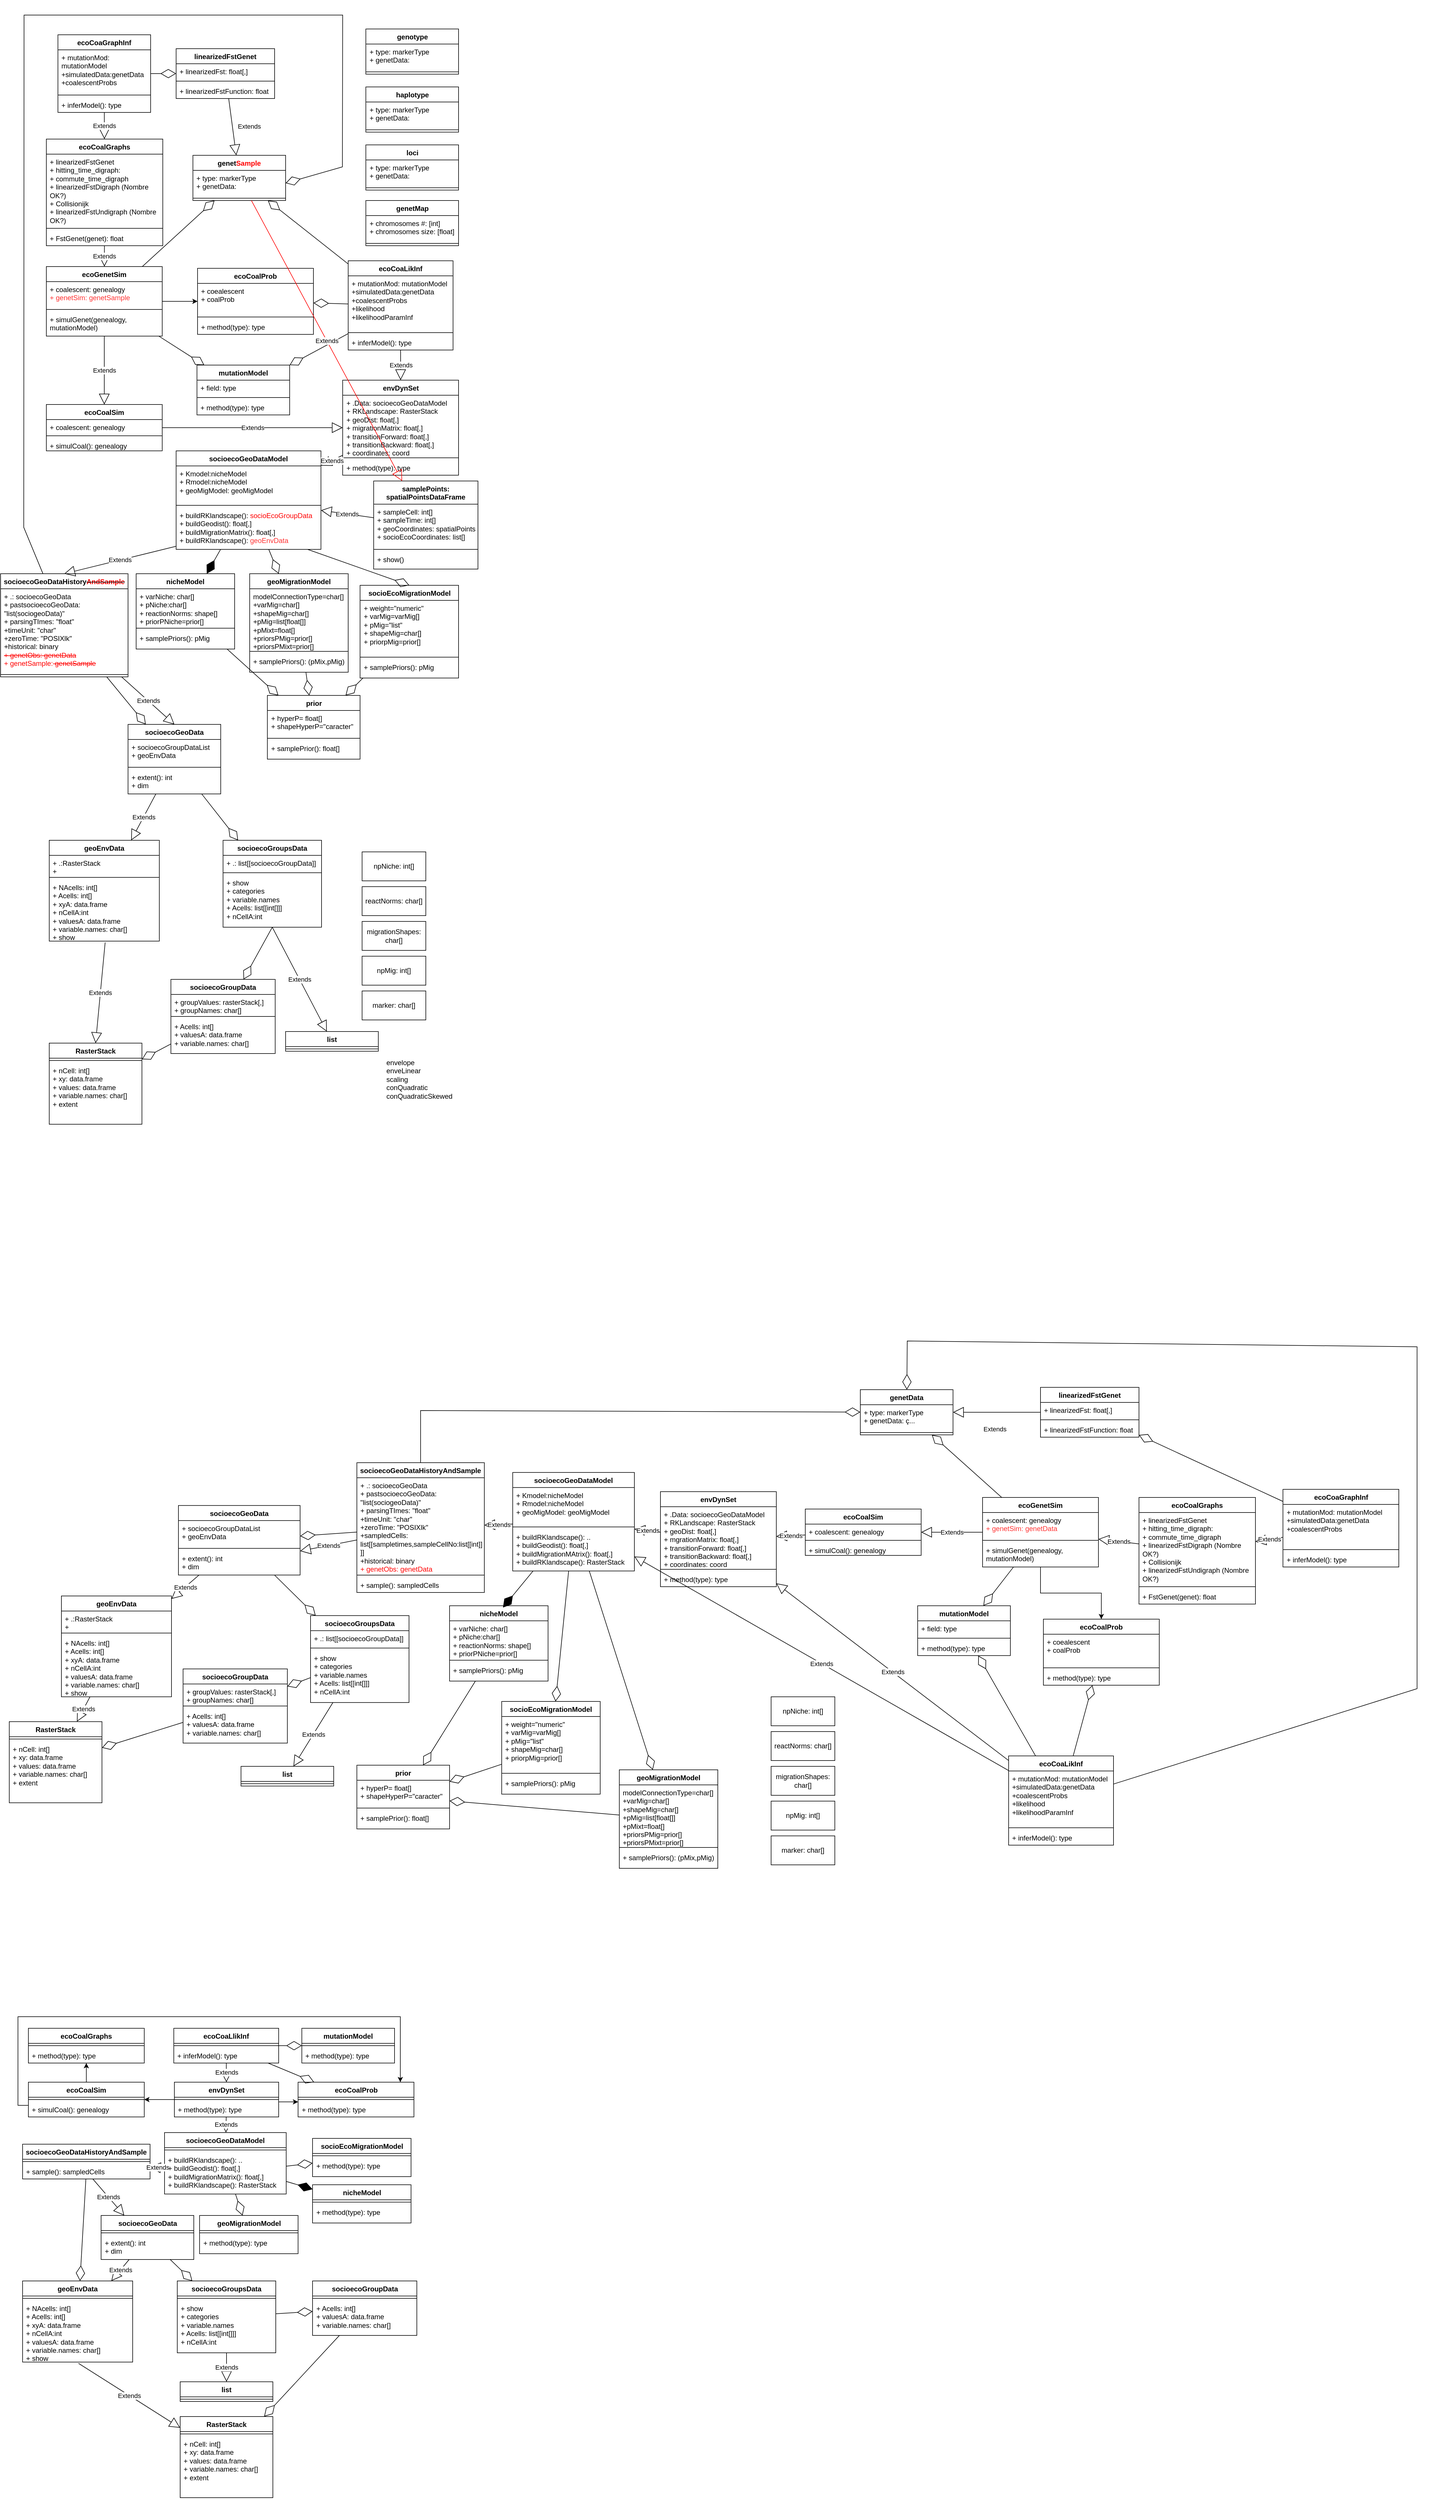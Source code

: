 <mxfile version="24.7.17">
  <diagram name="Page-1" id="Z6gb0_KSrEABv9Jm1-kw">
    <mxGraphModel dx="1156" dy="1924" grid="1" gridSize="10" guides="1" tooltips="1" connect="1" arrows="1" fold="1" page="1" pageScale="1" pageWidth="827" pageHeight="1169" math="0" shadow="0">
      <root>
        <mxCell id="0" />
        <mxCell id="1" parent="0" />
        <mxCell id="n09aio_ZxcxyVlvb_FAy-2" value="&lt;div&gt;RasterStack&lt;/div&gt;" style="swimlane;fontStyle=1;align=center;verticalAlign=top;childLayout=stackLayout;horizontal=1;startSize=26;horizontalStack=0;resizeParent=1;resizeParentMax=0;resizeLast=0;collapsible=1;marginBottom=0;whiteSpace=wrap;html=1;" parent="1" vertex="1">
          <mxGeometry x="94" y="700" width="160" height="140" as="geometry" />
        </mxCell>
        <mxCell id="Zex_I4kqIBt21-otJFnS-11" value="" style="line;strokeWidth=1;fillColor=none;align=left;verticalAlign=middle;spacingTop=-1;spacingLeft=3;spacingRight=3;rotatable=0;labelPosition=right;points=[];portConstraint=eastwest;strokeColor=inherit;" parent="n09aio_ZxcxyVlvb_FAy-2" vertex="1">
          <mxGeometry y="26" width="160" height="8" as="geometry" />
        </mxCell>
        <mxCell id="Zex_I4kqIBt21-otJFnS-9" value="&lt;div&gt;+ nCell: int[]&lt;br&gt;&lt;/div&gt;&lt;div&gt;+ xy: data.frame&lt;/div&gt;&lt;div&gt;+ values: data.frame&lt;/div&gt;&lt;div&gt;+ variable.names: char[]&lt;/div&gt;&lt;div&gt;+ extent&lt;br&gt;&lt;/div&gt;" style="text;strokeColor=none;fillColor=none;align=left;verticalAlign=top;spacingLeft=4;spacingRight=4;overflow=hidden;rotatable=0;points=[[0,0.5],[1,0.5]];portConstraint=eastwest;whiteSpace=wrap;html=1;" parent="n09aio_ZxcxyVlvb_FAy-2" vertex="1">
          <mxGeometry y="34" width="160" height="106" as="geometry" />
        </mxCell>
        <mxCell id="n09aio_ZxcxyVlvb_FAy-6" value="geoEnvData" style="swimlane;fontStyle=1;align=center;verticalAlign=top;childLayout=stackLayout;horizontal=1;startSize=26;horizontalStack=0;resizeParent=1;resizeParentMax=0;resizeLast=0;collapsible=1;marginBottom=0;whiteSpace=wrap;html=1;" parent="1" vertex="1">
          <mxGeometry x="94" y="350" width="190" height="174" as="geometry" />
        </mxCell>
        <mxCell id="Zex_I4kqIBt21-otJFnS-4" value="&lt;div&gt;+ .:RasterStack&lt;br&gt;&lt;/div&gt;&lt;div&gt;&lt;div&gt;+ layerConnectionTypes:character&lt;br&gt;&lt;/div&gt;&lt;/div&gt;" style="text;strokeColor=none;fillColor=none;align=left;verticalAlign=top;spacingLeft=4;spacingRight=4;overflow=hidden;rotatable=0;points=[[0,0.5],[1,0.5]];portConstraint=eastwest;whiteSpace=wrap;html=1;" parent="n09aio_ZxcxyVlvb_FAy-6" vertex="1">
          <mxGeometry y="26" width="190" height="34" as="geometry" />
        </mxCell>
        <mxCell id="Zex_I4kqIBt21-otJFnS-7" value="" style="line;strokeWidth=1;fillColor=none;align=left;verticalAlign=middle;spacingTop=-1;spacingLeft=3;spacingRight=3;rotatable=0;labelPosition=right;points=[];portConstraint=eastwest;strokeColor=inherit;" parent="n09aio_ZxcxyVlvb_FAy-6" vertex="1">
          <mxGeometry y="60" width="190" height="8" as="geometry" />
        </mxCell>
        <mxCell id="n09aio_ZxcxyVlvb_FAy-9" value="&lt;div&gt;+ NAcells: int[]&lt;br&gt;&lt;/div&gt;&lt;div&gt;+ Acells: int[]&lt;/div&gt;&lt;div&gt;+ xyA: data.frame&lt;/div&gt;&lt;div&gt;+ nCellA:int&lt;/div&gt;&lt;div&gt;+ valuesA: data.frame&lt;/div&gt;&lt;div&gt;+ variable.names: char[]&lt;/div&gt;&lt;div&gt;+ show&lt;br&gt;&lt;/div&gt;" style="text;strokeColor=none;fillColor=none;align=left;verticalAlign=top;spacingLeft=4;spacingRight=4;overflow=hidden;rotatable=0;points=[[0,0.5],[1,0.5]];portConstraint=eastwest;whiteSpace=wrap;html=1;" parent="n09aio_ZxcxyVlvb_FAy-6" vertex="1">
          <mxGeometry y="68" width="190" height="106" as="geometry" />
        </mxCell>
        <mxCell id="n09aio_ZxcxyVlvb_FAy-16" value="Extends" style="endArrow=block;endSize=16;endFill=0;html=1;rounded=0;entryX=0.5;entryY=0;entryDx=0;entryDy=0;exitX=0.508;exitY=1.021;exitDx=0;exitDy=0;exitPerimeter=0;" parent="1" source="n09aio_ZxcxyVlvb_FAy-9" target="n09aio_ZxcxyVlvb_FAy-2" edge="1">
          <mxGeometry width="160" relative="1" as="geometry">
            <mxPoint x="84" y="620" as="sourcePoint" />
            <mxPoint x="244" y="620" as="targetPoint" />
          </mxGeometry>
        </mxCell>
        <mxCell id="n09aio_ZxcxyVlvb_FAy-24" value="socioecoGroupsData" style="swimlane;fontStyle=1;align=center;verticalAlign=top;childLayout=stackLayout;horizontal=1;startSize=26;horizontalStack=0;resizeParent=1;resizeParentMax=0;resizeLast=0;collapsible=1;marginBottom=0;whiteSpace=wrap;html=1;" parent="1" vertex="1">
          <mxGeometry x="394" y="350" width="170" height="150" as="geometry" />
        </mxCell>
        <mxCell id="n09aio_ZxcxyVlvb_FAy-25" value="+ .: list[[socioecoGroupData]]" style="text;strokeColor=none;fillColor=none;align=left;verticalAlign=top;spacingLeft=4;spacingRight=4;overflow=hidden;rotatable=0;points=[[0,0.5],[1,0.5]];portConstraint=eastwest;whiteSpace=wrap;html=1;" parent="n09aio_ZxcxyVlvb_FAy-24" vertex="1">
          <mxGeometry y="26" width="170" height="26" as="geometry" />
        </mxCell>
        <mxCell id="n09aio_ZxcxyVlvb_FAy-26" value="" style="line;strokeWidth=1;fillColor=none;align=left;verticalAlign=middle;spacingTop=-1;spacingLeft=3;spacingRight=3;rotatable=0;labelPosition=right;points=[];portConstraint=eastwest;strokeColor=inherit;" parent="n09aio_ZxcxyVlvb_FAy-24" vertex="1">
          <mxGeometry y="52" width="170" height="8" as="geometry" />
        </mxCell>
        <mxCell id="n09aio_ZxcxyVlvb_FAy-27" value="&lt;div&gt;+ show&lt;/div&gt;&lt;div&gt;+ categories&lt;/div&gt;&lt;div&gt;+ variable.names&lt;br&gt;&lt;/div&gt;&lt;div&gt;&lt;div&gt;+ Acells: list[[int[]]]&lt;/div&gt;&lt;/div&gt;&lt;div&gt;+ nCellA:int&lt;/div&gt;" style="text;strokeColor=none;fillColor=none;align=left;verticalAlign=top;spacingLeft=4;spacingRight=4;overflow=hidden;rotatable=0;points=[[0,0.5],[1,0.5]];portConstraint=eastwest;whiteSpace=wrap;html=1;" parent="n09aio_ZxcxyVlvb_FAy-24" vertex="1">
          <mxGeometry y="60" width="170" height="90" as="geometry" />
        </mxCell>
        <mxCell id="n09aio_ZxcxyVlvb_FAy-28" value="list" style="swimlane;fontStyle=1;align=center;verticalAlign=top;childLayout=stackLayout;horizontal=1;startSize=26;horizontalStack=0;resizeParent=1;resizeParentMax=0;resizeLast=0;collapsible=1;marginBottom=0;whiteSpace=wrap;html=1;" parent="1" vertex="1">
          <mxGeometry x="502" y="680" width="160" height="34" as="geometry" />
        </mxCell>
        <mxCell id="n09aio_ZxcxyVlvb_FAy-29" value="" style="line;strokeWidth=1;fillColor=none;align=left;verticalAlign=middle;spacingTop=-1;spacingLeft=3;spacingRight=3;rotatable=0;labelPosition=right;points=[];portConstraint=eastwest;strokeColor=inherit;" parent="n09aio_ZxcxyVlvb_FAy-28" vertex="1">
          <mxGeometry y="26" width="160" height="8" as="geometry" />
        </mxCell>
        <mxCell id="n09aio_ZxcxyVlvb_FAy-30" value="Extends" style="endArrow=block;endSize=16;endFill=0;html=1;rounded=0;exitX=0.5;exitY=1;exitDx=0;exitDy=0;" parent="1" source="n09aio_ZxcxyVlvb_FAy-24" target="n09aio_ZxcxyVlvb_FAy-28" edge="1">
          <mxGeometry width="160" relative="1" as="geometry">
            <mxPoint x="514" y="550" as="sourcePoint" />
            <mxPoint x="394" y="600" as="targetPoint" />
          </mxGeometry>
        </mxCell>
        <mxCell id="n09aio_ZxcxyVlvb_FAy-31" value="" style="endArrow=diamondThin;endFill=0;endSize=24;html=1;rounded=0;exitX=0.5;exitY=1;exitDx=0;exitDy=0;" parent="1" source="n09aio_ZxcxyVlvb_FAy-24" target="euh3f-BjxaFIM77-lD3N-1" edge="1">
          <mxGeometry width="160" relative="1" as="geometry">
            <mxPoint x="514" y="610" as="sourcePoint" />
            <mxPoint x="394" y="580" as="targetPoint" />
          </mxGeometry>
        </mxCell>
        <mxCell id="n09aio_ZxcxyVlvb_FAy-32" value="socioecoGeoData" style="swimlane;fontStyle=1;align=center;verticalAlign=top;childLayout=stackLayout;horizontal=1;startSize=26;horizontalStack=0;resizeParent=1;resizeParentMax=0;resizeLast=0;collapsible=1;marginBottom=0;whiteSpace=wrap;html=1;" parent="1" vertex="1">
          <mxGeometry x="230" y="150" width="160" height="120" as="geometry" />
        </mxCell>
        <mxCell id="n09aio_ZxcxyVlvb_FAy-33" value="&lt;div&gt;+&amp;nbsp;socioecoGroupDataList&lt;/div&gt;&lt;div&gt;+ geoEnvData&lt;/div&gt;" style="text;strokeColor=none;fillColor=none;align=left;verticalAlign=top;spacingLeft=4;spacingRight=4;overflow=hidden;rotatable=0;points=[[0,0.5],[1,0.5]];portConstraint=eastwest;whiteSpace=wrap;html=1;" parent="n09aio_ZxcxyVlvb_FAy-32" vertex="1">
          <mxGeometry y="26" width="160" height="44" as="geometry" />
        </mxCell>
        <mxCell id="n09aio_ZxcxyVlvb_FAy-34" value="" style="line;strokeWidth=1;fillColor=none;align=left;verticalAlign=middle;spacingTop=-1;spacingLeft=3;spacingRight=3;rotatable=0;labelPosition=right;points=[];portConstraint=eastwest;strokeColor=inherit;" parent="n09aio_ZxcxyVlvb_FAy-32" vertex="1">
          <mxGeometry y="70" width="160" height="8" as="geometry" />
        </mxCell>
        <mxCell id="n09aio_ZxcxyVlvb_FAy-35" value="&lt;div&gt;+ extent(): int&lt;/div&gt;&lt;div&gt;+ dim&lt;br&gt;&lt;/div&gt;" style="text;strokeColor=none;fillColor=none;align=left;verticalAlign=top;spacingLeft=4;spacingRight=4;overflow=hidden;rotatable=0;points=[[0,0.5],[1,0.5]];portConstraint=eastwest;whiteSpace=wrap;html=1;" parent="n09aio_ZxcxyVlvb_FAy-32" vertex="1">
          <mxGeometry y="78" width="160" height="42" as="geometry" />
        </mxCell>
        <mxCell id="euh3f-BjxaFIM77-lD3N-1" value="socioecoGroupData" style="swimlane;fontStyle=1;align=center;verticalAlign=top;childLayout=stackLayout;horizontal=1;startSize=26;horizontalStack=0;resizeParent=1;resizeParentMax=0;resizeLast=0;collapsible=1;marginBottom=0;whiteSpace=wrap;html=1;" parent="1" vertex="1">
          <mxGeometry x="304" y="590" width="180" height="128" as="geometry" />
        </mxCell>
        <mxCell id="euh3f-BjxaFIM77-lD3N-2" value="&lt;div&gt;+ groupValues: rasterStack[,]&lt;/div&gt;&lt;div&gt;+ groupNames: char[]&lt;/div&gt;" style="text;strokeColor=none;fillColor=none;align=left;verticalAlign=top;spacingLeft=4;spacingRight=4;overflow=hidden;rotatable=0;points=[[0,0.5],[1,0.5]];portConstraint=eastwest;whiteSpace=wrap;html=1;" parent="euh3f-BjxaFIM77-lD3N-1" vertex="1">
          <mxGeometry y="26" width="180" height="34" as="geometry" />
        </mxCell>
        <mxCell id="euh3f-BjxaFIM77-lD3N-3" value="" style="line;strokeWidth=1;fillColor=none;align=left;verticalAlign=middle;spacingTop=-1;spacingLeft=3;spacingRight=3;rotatable=0;labelPosition=right;points=[];portConstraint=eastwest;strokeColor=inherit;" parent="euh3f-BjxaFIM77-lD3N-1" vertex="1">
          <mxGeometry y="60" width="180" height="8" as="geometry" />
        </mxCell>
        <mxCell id="euh3f-BjxaFIM77-lD3N-4" value="&lt;div&gt;+ Acells: int[]&lt;/div&gt;&lt;div&gt;+ valuesA: data.frame&lt;/div&gt;&lt;div&gt;+ variable.names: char[]&lt;br&gt;&lt;/div&gt;" style="text;strokeColor=none;fillColor=none;align=left;verticalAlign=top;spacingLeft=4;spacingRight=4;overflow=hidden;rotatable=0;points=[[0,0.5],[1,0.5]];portConstraint=eastwest;whiteSpace=wrap;html=1;" parent="euh3f-BjxaFIM77-lD3N-1" vertex="1">
          <mxGeometry y="68" width="180" height="60" as="geometry" />
        </mxCell>
        <mxCell id="euh3f-BjxaFIM77-lD3N-5" value="nicheModel" style="swimlane;fontStyle=1;align=center;verticalAlign=top;childLayout=stackLayout;horizontal=1;startSize=26;horizontalStack=0;resizeParent=1;resizeParentMax=0;resizeLast=0;collapsible=1;marginBottom=0;whiteSpace=wrap;html=1;" parent="1" vertex="1">
          <mxGeometry x="244" y="-110" width="170" height="130" as="geometry" />
        </mxCell>
        <mxCell id="euh3f-BjxaFIM77-lD3N-6" value="&lt;div&gt;+ varNiche: char[]&lt;br&gt;+ pNiche:char[]&lt;/div&gt;&lt;div&gt;&lt;div&gt;+ reactionNorms: shape[] &lt;br&gt;+ priorPNiche=prior[]&lt;/div&gt;&lt;div&gt;&lt;br&gt;&lt;/div&gt;&lt;div&gt;&lt;br&gt;&lt;br&gt;&lt;/div&gt;&lt;/div&gt;" style="text;strokeColor=none;fillColor=none;align=left;verticalAlign=top;spacingLeft=4;spacingRight=4;overflow=hidden;rotatable=0;points=[[0,0.5],[1,0.5]];portConstraint=eastwest;whiteSpace=wrap;html=1;" parent="euh3f-BjxaFIM77-lD3N-5" vertex="1">
          <mxGeometry y="26" width="170" height="64" as="geometry" />
        </mxCell>
        <mxCell id="euh3f-BjxaFIM77-lD3N-7" value="" style="line;strokeWidth=1;fillColor=none;align=left;verticalAlign=middle;spacingTop=-1;spacingLeft=3;spacingRight=3;rotatable=0;labelPosition=right;points=[];portConstraint=eastwest;strokeColor=inherit;" parent="euh3f-BjxaFIM77-lD3N-5" vertex="1">
          <mxGeometry y="90" width="170" height="8" as="geometry" />
        </mxCell>
        <mxCell id="euh3f-BjxaFIM77-lD3N-8" value="+ samplePriors(): pMig" style="text;strokeColor=none;fillColor=none;align=left;verticalAlign=top;spacingLeft=4;spacingRight=4;overflow=hidden;rotatable=0;points=[[0,0.5],[1,0.5]];portConstraint=eastwest;whiteSpace=wrap;html=1;" parent="euh3f-BjxaFIM77-lD3N-5" vertex="1">
          <mxGeometry y="98" width="170" height="32" as="geometry" />
        </mxCell>
        <mxCell id="euh3f-BjxaFIM77-lD3N-13" value="npNiche: int[]" style="html=1;whiteSpace=wrap;" parent="1" vertex="1">
          <mxGeometry x="634" y="370" width="110" height="50" as="geometry" />
        </mxCell>
        <mxCell id="euh3f-BjxaFIM77-lD3N-15" value="reactNorms: char[]" style="html=1;whiteSpace=wrap;" parent="1" vertex="1">
          <mxGeometry x="634" y="430" width="110" height="50" as="geometry" />
        </mxCell>
        <mxCell id="euh3f-BjxaFIM77-lD3N-16" value="migrationShapes: char[]" style="html=1;whiteSpace=wrap;" parent="1" vertex="1">
          <mxGeometry x="634" y="490" width="110" height="50" as="geometry" />
        </mxCell>
        <mxCell id="euh3f-BjxaFIM77-lD3N-17" value="npMig: int[]" style="html=1;whiteSpace=wrap;" parent="1" vertex="1">
          <mxGeometry x="634" y="550" width="110" height="50" as="geometry" />
        </mxCell>
        <mxCell id="euh3f-BjxaFIM77-lD3N-23" value="geoMigrationModel" style="swimlane;fontStyle=1;align=center;verticalAlign=top;childLayout=stackLayout;horizontal=1;startSize=26;horizontalStack=0;resizeParent=1;resizeParentMax=0;resizeLast=0;collapsible=1;marginBottom=0;whiteSpace=wrap;html=1;" parent="1" vertex="1">
          <mxGeometry x="440" y="-110" width="170" height="170" as="geometry" />
        </mxCell>
        <mxCell id="euh3f-BjxaFIM77-lD3N-24" value="&lt;div&gt;modelConnectionType=char[]&lt;/div&gt;&lt;div&gt;+varMig=char[]&lt;/div&gt;&lt;div&gt;+shapeMig=char[]&lt;/div&gt;&lt;div&gt;+pMig=list[float[]]&lt;/div&gt;&lt;div&gt;+pMixt=float[]&lt;/div&gt;&lt;div&gt;+priorsPMig=prior[]&lt;/div&gt;&lt;div&gt;+priorsPMixt=prior[]&lt;/div&gt;" style="text;strokeColor=none;fillColor=none;align=left;verticalAlign=top;spacingLeft=4;spacingRight=4;overflow=hidden;rotatable=0;points=[[0,0.5],[1,0.5]];portConstraint=eastwest;whiteSpace=wrap;html=1;" parent="euh3f-BjxaFIM77-lD3N-23" vertex="1">
          <mxGeometry y="26" width="170" height="104" as="geometry" />
        </mxCell>
        <mxCell id="euh3f-BjxaFIM77-lD3N-25" value="" style="line;strokeWidth=1;fillColor=none;align=left;verticalAlign=middle;spacingTop=-1;spacingLeft=3;spacingRight=3;rotatable=0;labelPosition=right;points=[];portConstraint=eastwest;strokeColor=inherit;" parent="euh3f-BjxaFIM77-lD3N-23" vertex="1">
          <mxGeometry y="130" width="170" height="8" as="geometry" />
        </mxCell>
        <mxCell id="euh3f-BjxaFIM77-lD3N-26" value="+ samplePriors(): (pMix,pMig)" style="text;strokeColor=none;fillColor=none;align=left;verticalAlign=top;spacingLeft=4;spacingRight=4;overflow=hidden;rotatable=0;points=[[0,0.5],[1,0.5]];portConstraint=eastwest;whiteSpace=wrap;html=1;" parent="euh3f-BjxaFIM77-lD3N-23" vertex="1">
          <mxGeometry y="138" width="170" height="32" as="geometry" />
        </mxCell>
        <mxCell id="euh3f-BjxaFIM77-lD3N-28" value="socioecoGeoDataHistory&lt;strike&gt;&lt;font color=&quot;#ff0000&quot;&gt;AndSample&lt;/font&gt;&lt;/strike&gt;" style="swimlane;fontStyle=1;align=center;verticalAlign=top;childLayout=stackLayout;horizontal=1;startSize=26;horizontalStack=0;resizeParent=1;resizeParentMax=0;resizeLast=0;collapsible=1;marginBottom=0;whiteSpace=wrap;html=1;" parent="1" vertex="1">
          <mxGeometry x="10" y="-110" width="220" height="178" as="geometry" />
        </mxCell>
        <mxCell id="euh3f-BjxaFIM77-lD3N-29" value="&lt;div&gt;+ .: socioecoGeoData&lt;/div&gt;&lt;div&gt;+ pastsocioecoGeoData: &quot;list(sociogeoData)&quot;&lt;br&gt;&lt;/div&gt;&lt;div&gt;+ parsingTImes: &quot;float&quot;&lt;/div&gt;&lt;div&gt;+timeUnit: &quot;char&quot;&lt;/div&gt;&lt;div&gt;+zeroTime: &quot;POSIXlk&quot;&lt;/div&gt;&lt;div&gt;+historical: binary&lt;br&gt;&lt;/div&gt;&lt;div align=&quot;left&quot;&gt;&lt;font color=&quot;#ff0000&quot;&gt;&lt;strike&gt;+ genetObs: genetData&lt;/strike&gt;&lt;/font&gt;&lt;/div&gt;&lt;div align=&quot;left&quot;&gt;&lt;font color=&quot;#ff0000&quot;&gt;+ genetSample:&lt;strike&gt; genetSample&lt;/strike&gt;&lt;/font&gt;&lt;/div&gt;&lt;div align=&quot;left&quot;&gt;&lt;font color=&quot;#ff0000&quot;&gt;&lt;strike&gt;&lt;br&gt;&lt;/strike&gt;&lt;/font&gt;&lt;/div&gt;&lt;div&gt;&lt;strike&gt;&lt;br&gt;&lt;/strike&gt;&lt;/div&gt;&lt;div&gt;&lt;br&gt;&lt;/div&gt;" style="text;strokeColor=none;fillColor=none;align=left;verticalAlign=top;spacingLeft=4;spacingRight=4;overflow=hidden;rotatable=0;points=[[0,0.5],[1,0.5]];portConstraint=eastwest;whiteSpace=wrap;html=1;" parent="euh3f-BjxaFIM77-lD3N-28" vertex="1">
          <mxGeometry y="26" width="220" height="144" as="geometry" />
        </mxCell>
        <mxCell id="euh3f-BjxaFIM77-lD3N-30" value="" style="line;strokeWidth=1;fillColor=none;align=left;verticalAlign=middle;spacingTop=-1;spacingLeft=3;spacingRight=3;rotatable=0;labelPosition=right;points=[];portConstraint=eastwest;strokeColor=inherit;" parent="euh3f-BjxaFIM77-lD3N-28" vertex="1">
          <mxGeometry y="170" width="220" height="8" as="geometry" />
        </mxCell>
        <mxCell id="euh3f-BjxaFIM77-lD3N-33" value="" style="endArrow=diamondThin;endFill=0;endSize=24;html=1;rounded=0;entryX=0.153;entryY=0;entryDx=0;entryDy=0;entryPerimeter=0;" parent="1" source="n09aio_ZxcxyVlvb_FAy-32" target="n09aio_ZxcxyVlvb_FAy-24" edge="1">
          <mxGeometry width="160" relative="1" as="geometry">
            <mxPoint x="314" y="310" as="sourcePoint" />
            <mxPoint x="184" y="410" as="targetPoint" />
          </mxGeometry>
        </mxCell>
        <mxCell id="euh3f-BjxaFIM77-lD3N-34" value="" style="endArrow=diamondThin;endFill=0;endSize=24;html=1;rounded=0;" parent="1" source="euh3f-BjxaFIM77-lD3N-28" target="n09aio_ZxcxyVlvb_FAy-32" edge="1">
          <mxGeometry width="160" relative="1" as="geometry">
            <mxPoint x="139.147" y="94" as="sourcePoint" />
            <mxPoint x="245" y="196" as="targetPoint" />
          </mxGeometry>
        </mxCell>
        <mxCell id="euh3f-BjxaFIM77-lD3N-35" value="socioecoGeoDataModel" style="swimlane;fontStyle=1;align=center;verticalAlign=top;childLayout=stackLayout;horizontal=1;startSize=26;horizontalStack=0;resizeParent=1;resizeParentMax=0;resizeLast=0;collapsible=1;marginBottom=0;whiteSpace=wrap;html=1;" parent="1" vertex="1">
          <mxGeometry x="313" y="-322" width="250" height="170" as="geometry" />
        </mxCell>
        <mxCell id="euh3f-BjxaFIM77-lD3N-36" value="&lt;div&gt;+ Kmodel:nicheModel&lt;br&gt;&lt;/div&gt;&lt;div&gt;+ Rmodel:nicheModel&lt;/div&gt;&lt;div&gt;+ geoMigModel: geoMigModel&lt;br&gt;&lt;/div&gt;" style="text;strokeColor=none;fillColor=none;align=left;verticalAlign=top;spacingLeft=4;spacingRight=4;overflow=hidden;rotatable=0;points=[[0,0.5],[1,0.5]];portConstraint=eastwest;whiteSpace=wrap;html=1;" parent="euh3f-BjxaFIM77-lD3N-35" vertex="1">
          <mxGeometry y="26" width="250" height="64" as="geometry" />
        </mxCell>
        <mxCell id="euh3f-BjxaFIM77-lD3N-37" value="" style="line;strokeWidth=1;fillColor=none;align=left;verticalAlign=middle;spacingTop=-1;spacingLeft=3;spacingRight=3;rotatable=0;labelPosition=right;points=[];portConstraint=eastwest;strokeColor=inherit;" parent="euh3f-BjxaFIM77-lD3N-35" vertex="1">
          <mxGeometry y="90" width="250" height="8" as="geometry" />
        </mxCell>
        <mxCell id="euh3f-BjxaFIM77-lD3N-38" value="&lt;div&gt;&lt;div&gt;+ buildRKlandscape(): &lt;font color=&quot;#ff0000&quot;&gt;socioEcoGroupData&lt;/font&gt;&lt;/div&gt;&lt;div&gt;+ buildGeodist(): float[,]&lt;br&gt;&lt;/div&gt;&lt;div&gt;+ buildMigrationMatrix(): float[,]&lt;/div&gt;+ buildRKlandscape():&lt;font color=&quot;#ff3333&quot;&gt; geoEnvData&lt;/font&gt;&lt;/div&gt;" style="text;strokeColor=none;fillColor=none;align=left;verticalAlign=top;spacingLeft=4;spacingRight=4;overflow=hidden;rotatable=0;points=[[0,0.5],[1,0.5]];portConstraint=eastwest;whiteSpace=wrap;html=1;" parent="euh3f-BjxaFIM77-lD3N-35" vertex="1">
          <mxGeometry y="98" width="250" height="72" as="geometry" />
        </mxCell>
        <mxCell id="euh3f-BjxaFIM77-lD3N-40" value="Extends" style="endArrow=block;endSize=16;endFill=0;html=1;rounded=0;entryX=0.5;entryY=0;entryDx=0;entryDy=0;" parent="1" source="euh3f-BjxaFIM77-lD3N-38" target="euh3f-BjxaFIM77-lD3N-28" edge="1">
          <mxGeometry width="160" relative="1" as="geometry">
            <mxPoint x="394" y="50" as="sourcePoint" />
            <mxPoint x="554" y="50" as="targetPoint" />
          </mxGeometry>
        </mxCell>
        <mxCell id="euh3f-BjxaFIM77-lD3N-42" value="" style="endArrow=diamondThin;endFill=0;endSize=24;html=1;rounded=0;" parent="1" source="euh3f-BjxaFIM77-lD3N-35" target="euh3f-BjxaFIM77-lD3N-23" edge="1">
          <mxGeometry width="160" relative="1" as="geometry">
            <mxPoint x="485" y="-6" as="sourcePoint" />
            <mxPoint x="505" y="180" as="targetPoint" />
          </mxGeometry>
        </mxCell>
        <mxCell id="euh3f-BjxaFIM77-lD3N-45" value="" style="endArrow=diamondThin;endFill=1;endSize=24;html=1;rounded=0;" parent="1" source="euh3f-BjxaFIM77-lD3N-35" target="euh3f-BjxaFIM77-lD3N-5" edge="1">
          <mxGeometry width="160" relative="1" as="geometry">
            <mxPoint x="394" y="110" as="sourcePoint" />
            <mxPoint x="494" y="170" as="targetPoint" />
          </mxGeometry>
        </mxCell>
        <mxCell id="euh3f-BjxaFIM77-lD3N-46" value="" style="endArrow=diamondThin;endFill=0;endSize=24;html=1;rounded=0;" parent="1" source="euh3f-BjxaFIM77-lD3N-1" target="n09aio_ZxcxyVlvb_FAy-2" edge="1">
          <mxGeometry width="160" relative="1" as="geometry">
            <mxPoint x="224" y="600" as="sourcePoint" />
            <mxPoint x="432" y="600" as="targetPoint" />
          </mxGeometry>
        </mxCell>
        <mxCell id="Zex_I4kqIBt21-otJFnS-1" value="Extends" style="endArrow=block;endSize=16;endFill=0;html=1;rounded=0;entryX=0.5;entryY=0;entryDx=0;entryDy=0;" parent="1" source="euh3f-BjxaFIM77-lD3N-28" target="n09aio_ZxcxyVlvb_FAy-32" edge="1">
          <mxGeometry width="160" relative="1" as="geometry">
            <mxPoint x="155.797" y="94" as="sourcePoint" />
            <mxPoint x="283" y="191" as="targetPoint" />
          </mxGeometry>
        </mxCell>
        <mxCell id="Zex_I4kqIBt21-otJFnS-8" value="Extends" style="endArrow=block;endSize=16;endFill=0;html=1;rounded=0;" parent="1" source="n09aio_ZxcxyVlvb_FAy-32" target="n09aio_ZxcxyVlvb_FAy-6" edge="1">
          <mxGeometry width="160" relative="1" as="geometry">
            <mxPoint x="313" y="134" as="sourcePoint" />
            <mxPoint x="154" y="240" as="targetPoint" />
          </mxGeometry>
        </mxCell>
        <mxCell id="HW8FJVynJS46o8FaBS7P-1" value="envelope&#xa;enveLinear&#xa;scaling&#xa;conQuadratic&#xa;conQuadraticSkewed&#xa;&#xa;" style="text;whiteSpace=wrap;" parent="1" vertex="1">
          <mxGeometry x="674" y="720" width="140" height="40" as="geometry" />
        </mxCell>
        <mxCell id="mUlPBs0OehojVBWcTJut-1" value="envDynSet" style="swimlane;fontStyle=1;align=center;verticalAlign=top;childLayout=stackLayout;horizontal=1;startSize=26;horizontalStack=0;resizeParent=1;resizeParentMax=0;resizeLast=0;collapsible=1;marginBottom=0;whiteSpace=wrap;html=1;" parent="1" vertex="1">
          <mxGeometry x="600.5" y="-444" width="200" height="164" as="geometry" />
        </mxCell>
        <mxCell id="mUlPBs0OehojVBWcTJut-2" value="&lt;div&gt;+ .Data: socioecoGeoDataModel&lt;br&gt;&lt;/div&gt;&lt;div&gt;+ RKLandscape: RasterStack&lt;/div&gt;&lt;div&gt;&lt;div&gt;+ geoDist: float[,]&lt;/div&gt;+ migrationMatrix: float[,]&lt;/div&gt;+ transitionForward: float[,]&lt;div&gt;+ transitionBackward: float[,]&lt;/div&gt;&lt;div&gt;+ coordinates: coord&lt;br&gt;&lt;/div&gt;&lt;br&gt;&lt;div&gt;&lt;br&gt;&lt;/div&gt;&lt;div&gt;&lt;br&gt;&lt;/div&gt;" style="text;strokeColor=none;fillColor=none;align=left;verticalAlign=top;spacingLeft=4;spacingRight=4;overflow=hidden;rotatable=0;points=[[0,0.5],[1,0.5]];portConstraint=eastwest;whiteSpace=wrap;html=1;" parent="mUlPBs0OehojVBWcTJut-1" vertex="1">
          <mxGeometry y="26" width="200" height="104" as="geometry" />
        </mxCell>
        <mxCell id="mUlPBs0OehojVBWcTJut-3" value="" style="line;strokeWidth=1;fillColor=none;align=left;verticalAlign=middle;spacingTop=-1;spacingLeft=3;spacingRight=3;rotatable=0;labelPosition=right;points=[];portConstraint=eastwest;strokeColor=inherit;" parent="mUlPBs0OehojVBWcTJut-1" vertex="1">
          <mxGeometry y="130" width="200" height="8" as="geometry" />
        </mxCell>
        <mxCell id="mUlPBs0OehojVBWcTJut-4" value="+ method(type): type" style="text;strokeColor=none;fillColor=none;align=left;verticalAlign=top;spacingLeft=4;spacingRight=4;overflow=hidden;rotatable=0;points=[[0,0.5],[1,0.5]];portConstraint=eastwest;whiteSpace=wrap;html=1;" parent="mUlPBs0OehojVBWcTJut-1" vertex="1">
          <mxGeometry y="138" width="200" height="26" as="geometry" />
        </mxCell>
        <mxCell id="mUlPBs0OehojVBWcTJut-6" value="Extends" style="endArrow=block;endSize=16;endFill=0;html=1;rounded=0;" parent="1" source="mUlPBs0OehojVBWcTJut-1" target="euh3f-BjxaFIM77-lD3N-35" edge="1">
          <mxGeometry width="160" relative="1" as="geometry">
            <mxPoint x="454" y="-34" as="sourcePoint" />
            <mxPoint x="334" y="-20" as="targetPoint" />
          </mxGeometry>
        </mxCell>
        <mxCell id="_K4OWj6VhO3JEERv6Nd--14" value="" style="edgeStyle=orthogonalEdgeStyle;rounded=0;orthogonalLoop=1;jettySize=auto;html=1;" parent="1" source="_K4OWj6VhO3JEERv6Nd--1" target="_K4OWj6VhO3JEERv6Nd--10" edge="1">
          <mxGeometry relative="1" as="geometry" />
        </mxCell>
        <mxCell id="_K4OWj6VhO3JEERv6Nd--1" value="ecoGenetSim" style="swimlane;fontStyle=1;align=center;verticalAlign=top;childLayout=stackLayout;horizontal=1;startSize=26;horizontalStack=0;resizeParent=1;resizeParentMax=0;resizeLast=0;collapsible=1;marginBottom=0;whiteSpace=wrap;html=1;" parent="1" vertex="1">
          <mxGeometry x="89" y="-640" width="200" height="120" as="geometry" />
        </mxCell>
        <mxCell id="_K4OWj6VhO3JEERv6Nd--2" value="&lt;div&gt;+ coalescent: genealogy&lt;/div&gt;&lt;div&gt;&lt;font color=&quot;#ff3333&quot;&gt;+ genetSim: genetSample&lt;/font&gt;&lt;br&gt;&lt;/div&gt;&lt;div&gt;&lt;br&gt;&lt;div&gt;&lt;br&gt;&lt;br&gt;&lt;/div&gt;&lt;/div&gt;" style="text;strokeColor=none;fillColor=none;align=left;verticalAlign=top;spacingLeft=4;spacingRight=4;overflow=hidden;rotatable=0;points=[[0,0.5],[1,0.5]];portConstraint=eastwest;whiteSpace=wrap;html=1;" parent="_K4OWj6VhO3JEERv6Nd--1" vertex="1">
          <mxGeometry y="26" width="200" height="44" as="geometry" />
        </mxCell>
        <mxCell id="_K4OWj6VhO3JEERv6Nd--3" value="" style="line;strokeWidth=1;fillColor=none;align=left;verticalAlign=middle;spacingTop=-1;spacingLeft=3;spacingRight=3;rotatable=0;labelPosition=right;points=[];portConstraint=eastwest;strokeColor=inherit;" parent="_K4OWj6VhO3JEERv6Nd--1" vertex="1">
          <mxGeometry y="70" width="200" height="8" as="geometry" />
        </mxCell>
        <mxCell id="_K4OWj6VhO3JEERv6Nd--4" value="&lt;div&gt;+ simulGenet(genealogy, mutationModel)&lt;br&gt;&lt;/div&gt;" style="text;strokeColor=none;fillColor=none;align=left;verticalAlign=top;spacingLeft=4;spacingRight=4;overflow=hidden;rotatable=0;points=[[0,0.5],[1,0.5]];portConstraint=eastwest;whiteSpace=wrap;html=1;" parent="_K4OWj6VhO3JEERv6Nd--1" vertex="1">
          <mxGeometry y="78" width="200" height="42" as="geometry" />
        </mxCell>
        <mxCell id="_K4OWj6VhO3JEERv6Nd--6" value="ecoCoalGraphs" style="swimlane;fontStyle=1;align=center;verticalAlign=top;childLayout=stackLayout;horizontal=1;startSize=26;horizontalStack=0;resizeParent=1;resizeParentMax=0;resizeLast=0;collapsible=1;marginBottom=0;whiteSpace=wrap;html=1;" parent="1" vertex="1">
          <mxGeometry x="89" y="-860" width="201" height="184" as="geometry" />
        </mxCell>
        <mxCell id="_K4OWj6VhO3JEERv6Nd--7" value="&lt;div&gt;+ linearizedFstGenet&lt;br&gt;&lt;/div&gt;&lt;div&gt;+ hitting_time_digraph:&lt;/div&gt;&lt;div&gt;&lt;div&gt;+ commute_time_digraph&lt;/div&gt;&lt;div&gt;+ linearizedFstDigraph (Nombre OK?)&lt;br&gt;&lt;div&gt;+ Collisionijk&lt;/div&gt;+ linearizedFstUndigraph (Nombre OK?)&lt;br&gt;&lt;br&gt;&lt;/div&gt;&lt;/div&gt;" style="text;strokeColor=none;fillColor=none;align=left;verticalAlign=top;spacingLeft=4;spacingRight=4;overflow=hidden;rotatable=0;points=[[0,0.5],[1,0.5]];portConstraint=eastwest;whiteSpace=wrap;html=1;" parent="_K4OWj6VhO3JEERv6Nd--6" vertex="1">
          <mxGeometry y="26" width="201" height="124" as="geometry" />
        </mxCell>
        <mxCell id="_K4OWj6VhO3JEERv6Nd--8" value="" style="line;strokeWidth=1;fillColor=none;align=left;verticalAlign=middle;spacingTop=-1;spacingLeft=3;spacingRight=3;rotatable=0;labelPosition=right;points=[];portConstraint=eastwest;strokeColor=inherit;" parent="_K4OWj6VhO3JEERv6Nd--6" vertex="1">
          <mxGeometry y="150" width="201" height="8" as="geometry" />
        </mxCell>
        <mxCell id="_K4OWj6VhO3JEERv6Nd--9" value="+ FstGenet(genet): float" style="text;strokeColor=none;fillColor=none;align=left;verticalAlign=top;spacingLeft=4;spacingRight=4;overflow=hidden;rotatable=0;points=[[0,0.5],[1,0.5]];portConstraint=eastwest;whiteSpace=wrap;html=1;" parent="_K4OWj6VhO3JEERv6Nd--6" vertex="1">
          <mxGeometry y="158" width="201" height="26" as="geometry" />
        </mxCell>
        <mxCell id="_K4OWj6VhO3JEERv6Nd--10" value="ecoCoalProb" style="swimlane;fontStyle=1;align=center;verticalAlign=top;childLayout=stackLayout;horizontal=1;startSize=26;horizontalStack=0;resizeParent=1;resizeParentMax=0;resizeLast=0;collapsible=1;marginBottom=0;whiteSpace=wrap;html=1;" parent="1" vertex="1">
          <mxGeometry x="350" y="-637" width="200" height="114" as="geometry" />
        </mxCell>
        <mxCell id="_K4OWj6VhO3JEERv6Nd--11" value="&lt;div&gt;+ coealescent&lt;/div&gt;&lt;div&gt;+ coalProb&lt;/div&gt;&lt;div&gt;&lt;div&gt;&lt;br&gt;&lt;/div&gt;&lt;div&gt;&lt;br&gt;&lt;br&gt;&lt;/div&gt;&lt;/div&gt;" style="text;strokeColor=none;fillColor=none;align=left;verticalAlign=top;spacingLeft=4;spacingRight=4;overflow=hidden;rotatable=0;points=[[0,0.5],[1,0.5]];portConstraint=eastwest;whiteSpace=wrap;html=1;" parent="_K4OWj6VhO3JEERv6Nd--10" vertex="1">
          <mxGeometry y="26" width="200" height="54" as="geometry" />
        </mxCell>
        <mxCell id="_K4OWj6VhO3JEERv6Nd--12" value="" style="line;strokeWidth=1;fillColor=none;align=left;verticalAlign=middle;spacingTop=-1;spacingLeft=3;spacingRight=3;rotatable=0;labelPosition=right;points=[];portConstraint=eastwest;strokeColor=inherit;" parent="_K4OWj6VhO3JEERv6Nd--10" vertex="1">
          <mxGeometry y="80" width="200" height="8" as="geometry" />
        </mxCell>
        <mxCell id="_K4OWj6VhO3JEERv6Nd--13" value="+ method(type): type" style="text;strokeColor=none;fillColor=none;align=left;verticalAlign=top;spacingLeft=4;spacingRight=4;overflow=hidden;rotatable=0;points=[[0,0.5],[1,0.5]];portConstraint=eastwest;whiteSpace=wrap;html=1;" parent="_K4OWj6VhO3JEERv6Nd--10" vertex="1">
          <mxGeometry y="88" width="200" height="26" as="geometry" />
        </mxCell>
        <mxCell id="fhYH8X8L3PKGoM4BoWbg-6" value="socioEcoMigrationModel" style="swimlane;fontStyle=1;align=center;verticalAlign=top;childLayout=stackLayout;horizontal=1;startSize=26;horizontalStack=0;resizeParent=1;resizeParentMax=0;resizeLast=0;collapsible=1;marginBottom=0;whiteSpace=wrap;html=1;" parent="1" vertex="1">
          <mxGeometry x="630.5" y="-90" width="170" height="160" as="geometry" />
        </mxCell>
        <mxCell id="fhYH8X8L3PKGoM4BoWbg-7" value="&lt;div&gt;+ weight=&quot;numeric&quot;&lt;/div&gt;&lt;div&gt;+ varMig=varMig[]&lt;br&gt;&lt;/div&gt;&lt;div&gt;+ pMig=&quot;list&quot;&lt;/div&gt;&lt;div&gt;&lt;div&gt;+ shapeMig=char[]&lt;/div&gt;&lt;/div&gt;&lt;div&gt;&lt;div&gt;+ priorpMig=prior[]&lt;/div&gt;&lt;/div&gt;" style="text;strokeColor=none;fillColor=none;align=left;verticalAlign=top;spacingLeft=4;spacingRight=4;overflow=hidden;rotatable=0;points=[[0,0.5],[1,0.5]];portConstraint=eastwest;whiteSpace=wrap;html=1;" parent="fhYH8X8L3PKGoM4BoWbg-6" vertex="1">
          <mxGeometry y="26" width="170" height="94" as="geometry" />
        </mxCell>
        <mxCell id="fhYH8X8L3PKGoM4BoWbg-8" value="" style="line;strokeWidth=1;fillColor=none;align=left;verticalAlign=middle;spacingTop=-1;spacingLeft=3;spacingRight=3;rotatable=0;labelPosition=right;points=[];portConstraint=eastwest;strokeColor=inherit;" parent="fhYH8X8L3PKGoM4BoWbg-6" vertex="1">
          <mxGeometry y="120" width="170" height="8" as="geometry" />
        </mxCell>
        <mxCell id="fhYH8X8L3PKGoM4BoWbg-9" value="+ samplePriors(): pMig" style="text;strokeColor=none;fillColor=none;align=left;verticalAlign=top;spacingLeft=4;spacingRight=4;overflow=hidden;rotatable=0;points=[[0,0.5],[1,0.5]];portConstraint=eastwest;whiteSpace=wrap;html=1;" parent="fhYH8X8L3PKGoM4BoWbg-6" vertex="1">
          <mxGeometry y="128" width="170" height="32" as="geometry" />
        </mxCell>
        <mxCell id="fhYH8X8L3PKGoM4BoWbg-10" value="" style="endArrow=diamondThin;endFill=0;endSize=24;html=1;rounded=0;entryX=0.5;entryY=0;entryDx=0;entryDy=0;" parent="1" source="euh3f-BjxaFIM77-lD3N-38" target="fhYH8X8L3PKGoM4BoWbg-6" edge="1">
          <mxGeometry width="160" relative="1" as="geometry">
            <mxPoint x="555" y="-10" as="sourcePoint" />
            <mxPoint x="547" y="160" as="targetPoint" />
          </mxGeometry>
        </mxCell>
        <mxCell id="c0SSLgtnGO3cboPd4Nja-5" value="marker: char[]" style="html=1;whiteSpace=wrap;" parent="1" vertex="1">
          <mxGeometry x="634" y="610" width="110" height="50" as="geometry" />
        </mxCell>
        <mxCell id="c0SSLgtnGO3cboPd4Nja-6" value="ecoCoaLikInf" style="swimlane;fontStyle=1;align=center;verticalAlign=top;childLayout=stackLayout;horizontal=1;startSize=26;horizontalStack=0;resizeParent=1;resizeParentMax=0;resizeLast=0;collapsible=1;marginBottom=0;whiteSpace=wrap;html=1;" parent="1" vertex="1">
          <mxGeometry x="610" y="-650" width="181" height="154" as="geometry" />
        </mxCell>
        <mxCell id="c0SSLgtnGO3cboPd4Nja-7" value="&lt;div&gt;+ mutationMod: mutationModel&lt;br&gt;&lt;/div&gt;&lt;div&gt;+simulatedData:genetData&lt;/div&gt;&lt;div&gt;+coalescentProbs&lt;br&gt;+likelihood&lt;/div&gt;&lt;div&gt;+likelihoodParamInf&lt;br&gt;&lt;/div&gt;&lt;div&gt;&lt;br&gt;&lt;/div&gt;" style="text;strokeColor=none;fillColor=none;align=left;verticalAlign=top;spacingLeft=4;spacingRight=4;overflow=hidden;rotatable=0;points=[[0,0.5],[1,0.5]];portConstraint=eastwest;whiteSpace=wrap;html=1;" parent="c0SSLgtnGO3cboPd4Nja-6" vertex="1">
          <mxGeometry y="26" width="181" height="94" as="geometry" />
        </mxCell>
        <mxCell id="c0SSLgtnGO3cboPd4Nja-8" value="" style="line;strokeWidth=1;fillColor=none;align=left;verticalAlign=middle;spacingTop=-1;spacingLeft=3;spacingRight=3;rotatable=0;labelPosition=right;points=[];portConstraint=eastwest;strokeColor=inherit;" parent="c0SSLgtnGO3cboPd4Nja-6" vertex="1">
          <mxGeometry y="120" width="181" height="8" as="geometry" />
        </mxCell>
        <mxCell id="c0SSLgtnGO3cboPd4Nja-9" value="+ inferModel(): type" style="text;strokeColor=none;fillColor=none;align=left;verticalAlign=top;spacingLeft=4;spacingRight=4;overflow=hidden;rotatable=0;points=[[0,0.5],[1,0.5]];portConstraint=eastwest;whiteSpace=wrap;html=1;" parent="c0SSLgtnGO3cboPd4Nja-6" vertex="1">
          <mxGeometry y="128" width="181" height="26" as="geometry" />
        </mxCell>
        <mxCell id="c0SSLgtnGO3cboPd4Nja-11" value="genet&lt;font color=&quot;#ff0000&quot;&gt;Sample&lt;/font&gt;" style="swimlane;fontStyle=1;align=center;verticalAlign=top;childLayout=stackLayout;horizontal=1;startSize=26;horizontalStack=0;resizeParent=1;resizeParentMax=0;resizeLast=0;collapsible=1;marginBottom=0;whiteSpace=wrap;html=1;" parent="1" vertex="1">
          <mxGeometry x="342" y="-832" width="160" height="78" as="geometry" />
        </mxCell>
        <mxCell id="c0SSLgtnGO3cboPd4Nja-12" value="&lt;div&gt;+ type: markerType&lt;/div&gt;&lt;div&gt;+ genetData: &lt;br&gt;&lt;/div&gt;" style="text;strokeColor=none;fillColor=none;align=left;verticalAlign=top;spacingLeft=4;spacingRight=4;overflow=hidden;rotatable=0;points=[[0,0.5],[1,0.5]];portConstraint=eastwest;whiteSpace=wrap;html=1;" parent="c0SSLgtnGO3cboPd4Nja-11" vertex="1">
          <mxGeometry y="26" width="160" height="44" as="geometry" />
        </mxCell>
        <mxCell id="c0SSLgtnGO3cboPd4Nja-13" value="" style="line;strokeWidth=1;fillColor=none;align=left;verticalAlign=middle;spacingTop=-1;spacingLeft=3;spacingRight=3;rotatable=0;labelPosition=right;points=[];portConstraint=eastwest;strokeColor=inherit;" parent="c0SSLgtnGO3cboPd4Nja-11" vertex="1">
          <mxGeometry y="70" width="160" height="8" as="geometry" />
        </mxCell>
        <mxCell id="c0SSLgtnGO3cboPd4Nja-15" value="" style="endArrow=diamondThin;endFill=0;endSize=24;html=1;rounded=0;" parent="1" source="_K4OWj6VhO3JEERv6Nd--1" target="c0SSLgtnGO3cboPd4Nja-11" edge="1">
          <mxGeometry width="160" relative="1" as="geometry">
            <mxPoint x="489" y="510" as="sourcePoint" />
            <mxPoint x="439" y="600" as="targetPoint" />
          </mxGeometry>
        </mxCell>
        <mxCell id="c0SSLgtnGO3cboPd4Nja-16" value="Extends" style="endArrow=block;endSize=16;endFill=0;html=1;rounded=0;" parent="1" source="c0SSLgtnGO3cboPd4Nja-9" target="mUlPBs0OehojVBWcTJut-1" edge="1">
          <mxGeometry width="160" relative="1" as="geometry">
            <mxPoint x="459" y="-313" as="sourcePoint" />
            <mxPoint x="449" y="-480" as="targetPoint" />
          </mxGeometry>
        </mxCell>
        <mxCell id="c0SSLgtnGO3cboPd4Nja-17" value="" style="endArrow=diamondThin;endFill=0;endSize=24;html=1;rounded=0;" parent="1" source="c0SSLgtnGO3cboPd4Nja-6" target="_K4OWj6VhO3JEERv6Nd--10" edge="1">
          <mxGeometry width="160" relative="1" as="geometry">
            <mxPoint x="478" y="-688.5" as="sourcePoint" />
            <mxPoint x="528" y="-461.5" as="targetPoint" />
          </mxGeometry>
        </mxCell>
        <mxCell id="c0SSLgtnGO3cboPd4Nja-18" value="mutationModel" style="swimlane;fontStyle=1;align=center;verticalAlign=top;childLayout=stackLayout;horizontal=1;startSize=26;horizontalStack=0;resizeParent=1;resizeParentMax=0;resizeLast=0;collapsible=1;marginBottom=0;whiteSpace=wrap;html=1;" parent="1" vertex="1">
          <mxGeometry x="349" y="-470" width="160" height="86" as="geometry" />
        </mxCell>
        <mxCell id="c0SSLgtnGO3cboPd4Nja-19" value="+ field: type" style="text;strokeColor=none;fillColor=none;align=left;verticalAlign=top;spacingLeft=4;spacingRight=4;overflow=hidden;rotatable=0;points=[[0,0.5],[1,0.5]];portConstraint=eastwest;whiteSpace=wrap;html=1;" parent="c0SSLgtnGO3cboPd4Nja-18" vertex="1">
          <mxGeometry y="26" width="160" height="26" as="geometry" />
        </mxCell>
        <mxCell id="c0SSLgtnGO3cboPd4Nja-20" value="" style="line;strokeWidth=1;fillColor=none;align=left;verticalAlign=middle;spacingTop=-1;spacingLeft=3;spacingRight=3;rotatable=0;labelPosition=right;points=[];portConstraint=eastwest;strokeColor=inherit;" parent="c0SSLgtnGO3cboPd4Nja-18" vertex="1">
          <mxGeometry y="52" width="160" height="8" as="geometry" />
        </mxCell>
        <mxCell id="c0SSLgtnGO3cboPd4Nja-21" value="+ method(type): type" style="text;strokeColor=none;fillColor=none;align=left;verticalAlign=top;spacingLeft=4;spacingRight=4;overflow=hidden;rotatable=0;points=[[0,0.5],[1,0.5]];portConstraint=eastwest;whiteSpace=wrap;html=1;" parent="c0SSLgtnGO3cboPd4Nja-18" vertex="1">
          <mxGeometry y="60" width="160" height="26" as="geometry" />
        </mxCell>
        <mxCell id="c0SSLgtnGO3cboPd4Nja-22" value="" style="endArrow=diamondThin;endFill=0;endSize=24;html=1;rounded=0;" parent="1" source="c0SSLgtnGO3cboPd4Nja-6" target="c0SSLgtnGO3cboPd4Nja-18" edge="1">
          <mxGeometry width="160" relative="1" as="geometry">
            <mxPoint x="584" y="-654" as="sourcePoint" />
            <mxPoint x="528" y="-686" as="targetPoint" />
          </mxGeometry>
        </mxCell>
        <mxCell id="c0SSLgtnGO3cboPd4Nja-23" value="ecoCoaGraphInf" style="swimlane;fontStyle=1;align=center;verticalAlign=top;childLayout=stackLayout;horizontal=1;startSize=26;horizontalStack=0;resizeParent=1;resizeParentMax=0;resizeLast=0;collapsible=1;marginBottom=0;whiteSpace=wrap;html=1;" parent="1" vertex="1">
          <mxGeometry x="109" y="-1040" width="160" height="134" as="geometry" />
        </mxCell>
        <mxCell id="c0SSLgtnGO3cboPd4Nja-24" value="&lt;div&gt;+ mutationMod: mutationModel&lt;br&gt;&lt;/div&gt;&lt;div&gt;+simulatedData:genetData&lt;/div&gt;&lt;div&gt;+coalescentProbs&lt;/div&gt;&lt;div&gt;&lt;br&gt;&lt;/div&gt;" style="text;strokeColor=none;fillColor=none;align=left;verticalAlign=top;spacingLeft=4;spacingRight=4;overflow=hidden;rotatable=0;points=[[0,0.5],[1,0.5]];portConstraint=eastwest;whiteSpace=wrap;html=1;" parent="c0SSLgtnGO3cboPd4Nja-23" vertex="1">
          <mxGeometry y="26" width="160" height="74" as="geometry" />
        </mxCell>
        <mxCell id="c0SSLgtnGO3cboPd4Nja-25" value="" style="line;strokeWidth=1;fillColor=none;align=left;verticalAlign=middle;spacingTop=-1;spacingLeft=3;spacingRight=3;rotatable=0;labelPosition=right;points=[];portConstraint=eastwest;strokeColor=inherit;" parent="c0SSLgtnGO3cboPd4Nja-23" vertex="1">
          <mxGeometry y="100" width="160" height="8" as="geometry" />
        </mxCell>
        <mxCell id="c0SSLgtnGO3cboPd4Nja-26" value="+ inferModel(): type" style="text;strokeColor=none;fillColor=none;align=left;verticalAlign=top;spacingLeft=4;spacingRight=4;overflow=hidden;rotatable=0;points=[[0,0.5],[1,0.5]];portConstraint=eastwest;whiteSpace=wrap;html=1;" parent="c0SSLgtnGO3cboPd4Nja-23" vertex="1">
          <mxGeometry y="108" width="160" height="26" as="geometry" />
        </mxCell>
        <mxCell id="qsnxfp2OyxdYE0fEjemA-1" value="linearizedFstGenet" style="swimlane;fontStyle=1;align=center;verticalAlign=top;childLayout=stackLayout;horizontal=1;startSize=26;horizontalStack=0;resizeParent=1;resizeParentMax=0;resizeLast=0;collapsible=1;marginBottom=0;whiteSpace=wrap;html=1;" parent="1" vertex="1">
          <mxGeometry x="313" y="-1016" width="170" height="86" as="geometry" />
        </mxCell>
        <mxCell id="qsnxfp2OyxdYE0fEjemA-2" value="+ linearizedFst: float[,]" style="text;strokeColor=none;fillColor=none;align=left;verticalAlign=top;spacingLeft=4;spacingRight=4;overflow=hidden;rotatable=0;points=[[0,0.5],[1,0.5]];portConstraint=eastwest;whiteSpace=wrap;html=1;" parent="qsnxfp2OyxdYE0fEjemA-1" vertex="1">
          <mxGeometry y="26" width="170" height="26" as="geometry" />
        </mxCell>
        <mxCell id="qsnxfp2OyxdYE0fEjemA-3" value="" style="line;strokeWidth=1;fillColor=none;align=left;verticalAlign=middle;spacingTop=-1;spacingLeft=3;spacingRight=3;rotatable=0;labelPosition=right;points=[];portConstraint=eastwest;strokeColor=inherit;" parent="qsnxfp2OyxdYE0fEjemA-1" vertex="1">
          <mxGeometry y="52" width="170" height="8" as="geometry" />
        </mxCell>
        <mxCell id="qsnxfp2OyxdYE0fEjemA-4" value="+ linearizedFstFunction: float" style="text;strokeColor=none;fillColor=none;align=left;verticalAlign=top;spacingLeft=4;spacingRight=4;overflow=hidden;rotatable=0;points=[[0,0.5],[1,0.5]];portConstraint=eastwest;whiteSpace=wrap;html=1;" parent="qsnxfp2OyxdYE0fEjemA-1" vertex="1">
          <mxGeometry y="60" width="170" height="26" as="geometry" />
        </mxCell>
        <mxCell id="qsnxfp2OyxdYE0fEjemA-5" value="Extends" style="endArrow=block;endSize=16;endFill=0;html=1;rounded=0;" parent="1" source="qsnxfp2OyxdYE0fEjemA-1" target="c0SSLgtnGO3cboPd4Nja-11" edge="1">
          <mxGeometry x="0.05" y="29" width="160" relative="1" as="geometry">
            <mxPoint x="414" y="-724.49" as="sourcePoint" />
            <mxPoint x="574" y="-724.49" as="targetPoint" />
            <Array as="points" />
            <mxPoint as="offset" />
          </mxGeometry>
        </mxCell>
        <mxCell id="qsnxfp2OyxdYE0fEjemA-7" value="" style="endArrow=diamondThin;endFill=0;endSize=24;html=1;rounded=0;" parent="1" source="c0SSLgtnGO3cboPd4Nja-23" target="qsnxfp2OyxdYE0fEjemA-1" edge="1">
          <mxGeometry width="160" relative="1" as="geometry">
            <mxPoint x="470" y="-690" as="sourcePoint" />
            <mxPoint x="630" y="-690" as="targetPoint" />
          </mxGeometry>
        </mxCell>
        <mxCell id="qsnxfp2OyxdYE0fEjemA-10" value="Extends" style="endArrow=block;endSize=16;endFill=0;html=1;rounded=0;" parent="1" source="c0SSLgtnGO3cboPd4Nja-26" target="_K4OWj6VhO3JEERv6Nd--6" edge="1">
          <mxGeometry width="160" relative="1" as="geometry">
            <mxPoint x="150" y="-800" as="sourcePoint" />
            <mxPoint x="310" y="-800" as="targetPoint" />
          </mxGeometry>
        </mxCell>
        <mxCell id="49uFMA6zL0cVl0Q6PZ_X-6" value="ecoCoalSim" style="swimlane;fontStyle=1;align=center;verticalAlign=top;childLayout=stackLayout;horizontal=1;startSize=26;horizontalStack=0;resizeParent=1;resizeParentMax=0;resizeLast=0;collapsible=1;marginBottom=0;whiteSpace=wrap;html=1;" parent="1" vertex="1">
          <mxGeometry x="89" y="-402" width="200" height="80" as="geometry" />
        </mxCell>
        <mxCell id="49uFMA6zL0cVl0Q6PZ_X-7" value="&lt;div&gt;+ coalescent: genealogy&lt;/div&gt;&lt;div&gt;&lt;br&gt;&lt;div&gt;&lt;br&gt;&lt;br&gt;&lt;/div&gt;&lt;/div&gt;" style="text;strokeColor=none;fillColor=none;align=left;verticalAlign=top;spacingLeft=4;spacingRight=4;overflow=hidden;rotatable=0;points=[[0,0.5],[1,0.5]];portConstraint=eastwest;whiteSpace=wrap;html=1;" parent="49uFMA6zL0cVl0Q6PZ_X-6" vertex="1">
          <mxGeometry y="26" width="200" height="24" as="geometry" />
        </mxCell>
        <mxCell id="49uFMA6zL0cVl0Q6PZ_X-8" value="" style="line;strokeWidth=1;fillColor=none;align=left;verticalAlign=middle;spacingTop=-1;spacingLeft=3;spacingRight=3;rotatable=0;labelPosition=right;points=[];portConstraint=eastwest;strokeColor=inherit;" parent="49uFMA6zL0cVl0Q6PZ_X-6" vertex="1">
          <mxGeometry y="50" width="200" height="8" as="geometry" />
        </mxCell>
        <mxCell id="49uFMA6zL0cVl0Q6PZ_X-9" value="&lt;div&gt;+ simulCoal(): genealogy&lt;br&gt;&lt;/div&gt;" style="text;strokeColor=none;fillColor=none;align=left;verticalAlign=top;spacingLeft=4;spacingRight=4;overflow=hidden;rotatable=0;points=[[0,0.5],[1,0.5]];portConstraint=eastwest;whiteSpace=wrap;html=1;" parent="49uFMA6zL0cVl0Q6PZ_X-6" vertex="1">
          <mxGeometry y="58" width="200" height="22" as="geometry" />
        </mxCell>
        <mxCell id="49uFMA6zL0cVl0Q6PZ_X-11" value="Extends" style="endArrow=block;endSize=16;endFill=0;html=1;rounded=0;" parent="1" source="_K4OWj6VhO3JEERv6Nd--1" target="49uFMA6zL0cVl0Q6PZ_X-6" edge="1">
          <mxGeometry width="160" relative="1" as="geometry">
            <mxPoint x="190.902" y="-510" as="sourcePoint" />
            <mxPoint x="187.1" y="-437.27" as="targetPoint" />
            <Array as="points" />
          </mxGeometry>
        </mxCell>
        <mxCell id="49uFMA6zL0cVl0Q6PZ_X-13" value="" style="endArrow=diamondThin;endFill=0;endSize=24;html=1;rounded=0;" parent="1" source="c0SSLgtnGO3cboPd4Nja-6" target="c0SSLgtnGO3cboPd4Nja-11" edge="1">
          <mxGeometry width="160" relative="1" as="geometry">
            <mxPoint x="624" y="-536" as="sourcePoint" />
            <mxPoint x="414" y="-475" as="targetPoint" />
          </mxGeometry>
        </mxCell>
        <mxCell id="49uFMA6zL0cVl0Q6PZ_X-14" value="" style="endArrow=diamondThin;endFill=0;endSize=24;html=1;rounded=0;" parent="1" source="_K4OWj6VhO3JEERv6Nd--1" target="c0SSLgtnGO3cboPd4Nja-18" edge="1">
          <mxGeometry width="160" relative="1" as="geometry">
            <mxPoint x="299" y="-537" as="sourcePoint" />
            <mxPoint x="354" y="-519" as="targetPoint" />
          </mxGeometry>
        </mxCell>
        <mxCell id="49uFMA6zL0cVl0Q6PZ_X-16" value="Extends" style="endArrow=block;endSize=16;endFill=0;html=1;rounded=0;" parent="1" source="_K4OWj6VhO3JEERv6Nd--6" target="_K4OWj6VhO3JEERv6Nd--1" edge="1">
          <mxGeometry width="160" relative="1" as="geometry">
            <mxPoint x="199" y="-510" as="sourcePoint" />
            <mxPoint x="199" y="-392" as="targetPoint" />
            <Array as="points" />
          </mxGeometry>
        </mxCell>
        <mxCell id="49uFMA6zL0cVl0Q6PZ_X-17" value="Extends" style="endArrow=block;endSize=16;endFill=0;html=1;rounded=0;" parent="1" source="49uFMA6zL0cVl0Q6PZ_X-6" target="mUlPBs0OehojVBWcTJut-1" edge="1">
          <mxGeometry width="160" relative="1" as="geometry">
            <mxPoint x="199" y="-510" as="sourcePoint" />
            <mxPoint x="199" y="-392" as="targetPoint" />
            <Array as="points" />
          </mxGeometry>
        </mxCell>
        <mxCell id="49uFMA6zL0cVl0Q6PZ_X-23" value="prior" style="swimlane;fontStyle=1;align=center;verticalAlign=top;childLayout=stackLayout;horizontal=1;startSize=26;horizontalStack=0;resizeParent=1;resizeParentMax=0;resizeLast=0;collapsible=1;marginBottom=0;whiteSpace=wrap;html=1;" parent="1" vertex="1">
          <mxGeometry x="470.5" y="100" width="160" height="110" as="geometry" />
        </mxCell>
        <mxCell id="49uFMA6zL0cVl0Q6PZ_X-24" value="&lt;div&gt;&lt;div&gt;+ hyperP= float[]&lt;/div&gt;&lt;div&gt;+ shapeHyperP=&quot;caracter&quot;&lt;/div&gt;&lt;/div&gt;&lt;div&gt;&lt;br&gt;&lt;/div&gt;&lt;div&gt;&lt;br&gt;&lt;div&gt;&lt;br&gt;&lt;br&gt;&lt;/div&gt;&lt;/div&gt;" style="text;strokeColor=none;fillColor=none;align=left;verticalAlign=top;spacingLeft=4;spacingRight=4;overflow=hidden;rotatable=0;points=[[0,0.5],[1,0.5]];portConstraint=eastwest;whiteSpace=wrap;html=1;" parent="49uFMA6zL0cVl0Q6PZ_X-23" vertex="1">
          <mxGeometry y="26" width="160" height="44" as="geometry" />
        </mxCell>
        <mxCell id="49uFMA6zL0cVl0Q6PZ_X-25" value="" style="line;strokeWidth=1;fillColor=none;align=left;verticalAlign=middle;spacingTop=-1;spacingLeft=3;spacingRight=3;rotatable=0;labelPosition=right;points=[];portConstraint=eastwest;strokeColor=inherit;" parent="49uFMA6zL0cVl0Q6PZ_X-23" vertex="1">
          <mxGeometry y="70" width="160" height="8" as="geometry" />
        </mxCell>
        <mxCell id="49uFMA6zL0cVl0Q6PZ_X-26" value="+ samplePrior(): float[]" style="text;strokeColor=none;fillColor=none;align=left;verticalAlign=top;spacingLeft=4;spacingRight=4;overflow=hidden;rotatable=0;points=[[0,0.5],[1,0.5]];portConstraint=eastwest;whiteSpace=wrap;html=1;" parent="49uFMA6zL0cVl0Q6PZ_X-23" vertex="1">
          <mxGeometry y="78" width="160" height="32" as="geometry" />
        </mxCell>
        <mxCell id="49uFMA6zL0cVl0Q6PZ_X-40" value="" style="endArrow=diamondThin;endFill=0;endSize=24;html=1;rounded=0;" parent="1" source="euh3f-BjxaFIM77-lD3N-23" target="49uFMA6zL0cVl0Q6PZ_X-23" edge="1">
          <mxGeometry width="160" relative="1" as="geometry">
            <mxPoint x="400.507" y="150" as="sourcePoint" />
            <mxPoint x="482.75" y="100" as="targetPoint" />
          </mxGeometry>
        </mxCell>
        <mxCell id="49uFMA6zL0cVl0Q6PZ_X-42" value="" style="endArrow=diamondThin;endFill=0;endSize=24;html=1;rounded=0;" parent="1" source="fhYH8X8L3PKGoM4BoWbg-6" target="49uFMA6zL0cVl0Q6PZ_X-23" edge="1">
          <mxGeometry width="160" relative="1" as="geometry">
            <mxPoint x="670.397" y="116" as="sourcePoint" />
            <mxPoint x="540" y="103.943" as="targetPoint" />
          </mxGeometry>
        </mxCell>
        <mxCell id="49uFMA6zL0cVl0Q6PZ_X-47" value="" style="endArrow=diamondThin;endFill=0;endSize=24;html=1;rounded=0;" parent="1" source="euh3f-BjxaFIM77-lD3N-5" target="49uFMA6zL0cVl0Q6PZ_X-23" edge="1">
          <mxGeometry width="160" relative="1" as="geometry">
            <mxPoint x="652" y="65" as="sourcePoint" />
            <mxPoint x="587" y="140" as="targetPoint" />
          </mxGeometry>
        </mxCell>
        <mxCell id="p2oHHvUrFkdRGudEggFB-5" value="" style="endArrow=diamondThin;endFill=0;endSize=24;html=1;rounded=0;entryX=1;entryY=0.5;entryDx=0;entryDy=0;" parent="1" source="euh3f-BjxaFIM77-lD3N-28" target="c0SSLgtnGO3cboPd4Nja-12" edge="1">
          <mxGeometry width="160" relative="1" as="geometry">
            <mxPoint x="40" y="-120" as="sourcePoint" />
            <mxPoint x="530.5" y="-772.133" as="targetPoint" />
            <Array as="points">
              <mxPoint x="50" y="-190" />
              <mxPoint x="50.5" y="-1074" />
              <mxPoint x="600.5" y="-1074" />
              <mxPoint x="600" y="-812" />
            </Array>
          </mxGeometry>
        </mxCell>
        <mxCell id="k2ckfuqV4buGKaVMhBRa-1" value="&lt;div&gt;RasterStack&lt;/div&gt;" style="swimlane;fontStyle=1;align=center;verticalAlign=top;childLayout=stackLayout;horizontal=1;startSize=26;horizontalStack=0;resizeParent=1;resizeParentMax=0;resizeLast=0;collapsible=1;marginBottom=0;whiteSpace=wrap;html=1;" parent="1" vertex="1">
          <mxGeometry x="25" y="1870.93" width="160" height="140" as="geometry" />
        </mxCell>
        <mxCell id="k2ckfuqV4buGKaVMhBRa-2" value="" style="line;strokeWidth=1;fillColor=none;align=left;verticalAlign=middle;spacingTop=-1;spacingLeft=3;spacingRight=3;rotatable=0;labelPosition=right;points=[];portConstraint=eastwest;strokeColor=inherit;" parent="k2ckfuqV4buGKaVMhBRa-1" vertex="1">
          <mxGeometry y="26" width="160" height="8" as="geometry" />
        </mxCell>
        <mxCell id="k2ckfuqV4buGKaVMhBRa-3" value="&lt;div&gt;+ nCell: int[]&lt;br&gt;&lt;/div&gt;&lt;div&gt;+ xy: data.frame&lt;/div&gt;&lt;div&gt;+ values: data.frame&lt;/div&gt;&lt;div&gt;+ variable.names: char[]&lt;/div&gt;&lt;div&gt;+ extent&lt;br&gt;&lt;/div&gt;" style="text;strokeColor=none;fillColor=none;align=left;verticalAlign=top;spacingLeft=4;spacingRight=4;overflow=hidden;rotatable=0;points=[[0,0.5],[1,0.5]];portConstraint=eastwest;whiteSpace=wrap;html=1;" parent="k2ckfuqV4buGKaVMhBRa-1" vertex="1">
          <mxGeometry y="34" width="160" height="106" as="geometry" />
        </mxCell>
        <mxCell id="k2ckfuqV4buGKaVMhBRa-4" value="geoEnvData" style="swimlane;fontStyle=1;align=center;verticalAlign=top;childLayout=stackLayout;horizontal=1;startSize=26;horizontalStack=0;resizeParent=1;resizeParentMax=0;resizeLast=0;collapsible=1;marginBottom=0;whiteSpace=wrap;html=1;" parent="1" vertex="1">
          <mxGeometry x="115" y="1654" width="190" height="174" as="geometry" />
        </mxCell>
        <mxCell id="k2ckfuqV4buGKaVMhBRa-5" value="&lt;div&gt;+ .:RasterStack&lt;br&gt;&lt;/div&gt;&lt;div&gt;&lt;div&gt;+ layerConnectionTypes:character&lt;br&gt;&lt;/div&gt;&lt;/div&gt;" style="text;strokeColor=none;fillColor=none;align=left;verticalAlign=top;spacingLeft=4;spacingRight=4;overflow=hidden;rotatable=0;points=[[0,0.5],[1,0.5]];portConstraint=eastwest;whiteSpace=wrap;html=1;" parent="k2ckfuqV4buGKaVMhBRa-4" vertex="1">
          <mxGeometry y="26" width="190" height="34" as="geometry" />
        </mxCell>
        <mxCell id="k2ckfuqV4buGKaVMhBRa-6" value="" style="line;strokeWidth=1;fillColor=none;align=left;verticalAlign=middle;spacingTop=-1;spacingLeft=3;spacingRight=3;rotatable=0;labelPosition=right;points=[];portConstraint=eastwest;strokeColor=inherit;" parent="k2ckfuqV4buGKaVMhBRa-4" vertex="1">
          <mxGeometry y="60" width="190" height="8" as="geometry" />
        </mxCell>
        <mxCell id="k2ckfuqV4buGKaVMhBRa-7" value="&lt;div&gt;+ NAcells: int[]&lt;br&gt;&lt;/div&gt;&lt;div&gt;+ Acells: int[]&lt;/div&gt;&lt;div&gt;+ xyA: data.frame&lt;/div&gt;&lt;div&gt;+ nCellA:int&lt;/div&gt;&lt;div&gt;+ valuesA: data.frame&lt;/div&gt;&lt;div&gt;+ variable.names: char[]&lt;/div&gt;&lt;div&gt;+ show&lt;br&gt;&lt;/div&gt;" style="text;strokeColor=none;fillColor=none;align=left;verticalAlign=top;spacingLeft=4;spacingRight=4;overflow=hidden;rotatable=0;points=[[0,0.5],[1,0.5]];portConstraint=eastwest;whiteSpace=wrap;html=1;" parent="k2ckfuqV4buGKaVMhBRa-4" vertex="1">
          <mxGeometry y="68" width="190" height="106" as="geometry" />
        </mxCell>
        <mxCell id="k2ckfuqV4buGKaVMhBRa-8" value="Extends" style="endArrow=block;endSize=16;endFill=0;html=1;rounded=0;" parent="1" source="k2ckfuqV4buGKaVMhBRa-4" target="k2ckfuqV4buGKaVMhBRa-1" edge="1">
          <mxGeometry width="160" relative="1" as="geometry">
            <mxPoint x="1725" y="2306" as="sourcePoint" />
            <mxPoint x="1885" y="2306" as="targetPoint" />
          </mxGeometry>
        </mxCell>
        <mxCell id="k2ckfuqV4buGKaVMhBRa-9" value="socioecoGroupsData" style="swimlane;fontStyle=1;align=center;verticalAlign=top;childLayout=stackLayout;horizontal=1;startSize=26;horizontalStack=0;resizeParent=1;resizeParentMax=0;resizeLast=0;collapsible=1;marginBottom=0;whiteSpace=wrap;html=1;" parent="1" vertex="1">
          <mxGeometry x="545" y="1687.93" width="170" height="150" as="geometry" />
        </mxCell>
        <mxCell id="k2ckfuqV4buGKaVMhBRa-10" value="+ .: list[[socioecoGroupData]]" style="text;strokeColor=none;fillColor=none;align=left;verticalAlign=top;spacingLeft=4;spacingRight=4;overflow=hidden;rotatable=0;points=[[0,0.5],[1,0.5]];portConstraint=eastwest;whiteSpace=wrap;html=1;" parent="k2ckfuqV4buGKaVMhBRa-9" vertex="1">
          <mxGeometry y="26" width="170" height="26" as="geometry" />
        </mxCell>
        <mxCell id="k2ckfuqV4buGKaVMhBRa-11" value="" style="line;strokeWidth=1;fillColor=none;align=left;verticalAlign=middle;spacingTop=-1;spacingLeft=3;spacingRight=3;rotatable=0;labelPosition=right;points=[];portConstraint=eastwest;strokeColor=inherit;" parent="k2ckfuqV4buGKaVMhBRa-9" vertex="1">
          <mxGeometry y="52" width="170" height="8" as="geometry" />
        </mxCell>
        <mxCell id="k2ckfuqV4buGKaVMhBRa-12" value="&lt;div&gt;+ show&lt;/div&gt;&lt;div&gt;+ categories&lt;/div&gt;&lt;div&gt;+ variable.names&lt;br&gt;&lt;/div&gt;&lt;div&gt;&lt;div&gt;+ Acells: list[[int[]]]&lt;/div&gt;&lt;/div&gt;&lt;div&gt;+ nCellA:int&lt;/div&gt;" style="text;strokeColor=none;fillColor=none;align=left;verticalAlign=top;spacingLeft=4;spacingRight=4;overflow=hidden;rotatable=0;points=[[0,0.5],[1,0.5]];portConstraint=eastwest;whiteSpace=wrap;html=1;" parent="k2ckfuqV4buGKaVMhBRa-9" vertex="1">
          <mxGeometry y="60" width="170" height="90" as="geometry" />
        </mxCell>
        <mxCell id="k2ckfuqV4buGKaVMhBRa-13" value="list" style="swimlane;fontStyle=1;align=center;verticalAlign=top;childLayout=stackLayout;horizontal=1;startSize=26;horizontalStack=0;resizeParent=1;resizeParentMax=0;resizeLast=0;collapsible=1;marginBottom=0;whiteSpace=wrap;html=1;" parent="1" vertex="1">
          <mxGeometry x="425" y="1948" width="160" height="34" as="geometry" />
        </mxCell>
        <mxCell id="k2ckfuqV4buGKaVMhBRa-14" value="" style="line;strokeWidth=1;fillColor=none;align=left;verticalAlign=middle;spacingTop=-1;spacingLeft=3;spacingRight=3;rotatable=0;labelPosition=right;points=[];portConstraint=eastwest;strokeColor=inherit;" parent="k2ckfuqV4buGKaVMhBRa-13" vertex="1">
          <mxGeometry y="26" width="160" height="8" as="geometry" />
        </mxCell>
        <mxCell id="k2ckfuqV4buGKaVMhBRa-15" value="Extends" style="endArrow=block;endSize=16;endFill=0;html=1;rounded=0;" parent="1" source="k2ckfuqV4buGKaVMhBRa-9" target="k2ckfuqV4buGKaVMhBRa-13" edge="1">
          <mxGeometry width="160" relative="1" as="geometry">
            <mxPoint x="2155" y="2236" as="sourcePoint" />
            <mxPoint x="2035" y="2286" as="targetPoint" />
          </mxGeometry>
        </mxCell>
        <mxCell id="k2ckfuqV4buGKaVMhBRa-16" value="" style="endArrow=diamondThin;endFill=0;endSize=24;html=1;rounded=0;" parent="1" source="k2ckfuqV4buGKaVMhBRa-9" target="k2ckfuqV4buGKaVMhBRa-17" edge="1">
          <mxGeometry width="160" relative="1" as="geometry">
            <mxPoint x="2155" y="2296" as="sourcePoint" />
            <mxPoint x="2035" y="2266" as="targetPoint" />
          </mxGeometry>
        </mxCell>
        <mxCell id="k2ckfuqV4buGKaVMhBRa-17" value="socioecoGroupData" style="swimlane;fontStyle=1;align=center;verticalAlign=top;childLayout=stackLayout;horizontal=1;startSize=26;horizontalStack=0;resizeParent=1;resizeParentMax=0;resizeLast=0;collapsible=1;marginBottom=0;whiteSpace=wrap;html=1;" parent="1" vertex="1">
          <mxGeometry x="325" y="1779.93" width="180" height="128" as="geometry" />
        </mxCell>
        <mxCell id="k2ckfuqV4buGKaVMhBRa-18" value="&lt;div&gt;+ groupValues: rasterStack[,]&lt;/div&gt;&lt;div&gt;+ groupNames: char[]&lt;/div&gt;" style="text;strokeColor=none;fillColor=none;align=left;verticalAlign=top;spacingLeft=4;spacingRight=4;overflow=hidden;rotatable=0;points=[[0,0.5],[1,0.5]];portConstraint=eastwest;whiteSpace=wrap;html=1;" parent="k2ckfuqV4buGKaVMhBRa-17" vertex="1">
          <mxGeometry y="26" width="180" height="34" as="geometry" />
        </mxCell>
        <mxCell id="k2ckfuqV4buGKaVMhBRa-19" value="" style="line;strokeWidth=1;fillColor=none;align=left;verticalAlign=middle;spacingTop=-1;spacingLeft=3;spacingRight=3;rotatable=0;labelPosition=right;points=[];portConstraint=eastwest;strokeColor=inherit;" parent="k2ckfuqV4buGKaVMhBRa-17" vertex="1">
          <mxGeometry y="60" width="180" height="8" as="geometry" />
        </mxCell>
        <mxCell id="k2ckfuqV4buGKaVMhBRa-20" value="&lt;div&gt;+ Acells: int[]&lt;/div&gt;&lt;div&gt;+ valuesA: data.frame&lt;/div&gt;&lt;div&gt;+ variable.names: char[]&lt;br&gt;&lt;/div&gt;" style="text;strokeColor=none;fillColor=none;align=left;verticalAlign=top;spacingLeft=4;spacingRight=4;overflow=hidden;rotatable=0;points=[[0,0.5],[1,0.5]];portConstraint=eastwest;whiteSpace=wrap;html=1;" parent="k2ckfuqV4buGKaVMhBRa-17" vertex="1">
          <mxGeometry y="68" width="180" height="60" as="geometry" />
        </mxCell>
        <mxCell id="k2ckfuqV4buGKaVMhBRa-21" value="nicheModel" style="swimlane;fontStyle=1;align=center;verticalAlign=top;childLayout=stackLayout;horizontal=1;startSize=26;horizontalStack=0;resizeParent=1;resizeParentMax=0;resizeLast=0;collapsible=1;marginBottom=0;whiteSpace=wrap;html=1;" parent="1" vertex="1">
          <mxGeometry x="785" y="1670.93" width="170" height="130" as="geometry" />
        </mxCell>
        <mxCell id="k2ckfuqV4buGKaVMhBRa-22" value="&lt;div&gt;+ varNiche: char[]&lt;br&gt;+ pNiche:char[]&lt;/div&gt;&lt;div&gt;&lt;div&gt;+ reactionNorms: shape[] &lt;br&gt;+ priorPNiche=prior[]&lt;/div&gt;&lt;div&gt;&lt;br&gt;&lt;/div&gt;&lt;div&gt;&lt;br&gt;&lt;br&gt;&lt;/div&gt;&lt;/div&gt;" style="text;strokeColor=none;fillColor=none;align=left;verticalAlign=top;spacingLeft=4;spacingRight=4;overflow=hidden;rotatable=0;points=[[0,0.5],[1,0.5]];portConstraint=eastwest;whiteSpace=wrap;html=1;" parent="k2ckfuqV4buGKaVMhBRa-21" vertex="1">
          <mxGeometry y="26" width="170" height="64" as="geometry" />
        </mxCell>
        <mxCell id="k2ckfuqV4buGKaVMhBRa-23" value="" style="line;strokeWidth=1;fillColor=none;align=left;verticalAlign=middle;spacingTop=-1;spacingLeft=3;spacingRight=3;rotatable=0;labelPosition=right;points=[];portConstraint=eastwest;strokeColor=inherit;" parent="k2ckfuqV4buGKaVMhBRa-21" vertex="1">
          <mxGeometry y="90" width="170" height="8" as="geometry" />
        </mxCell>
        <mxCell id="k2ckfuqV4buGKaVMhBRa-24" value="+ samplePriors(): pMig" style="text;strokeColor=none;fillColor=none;align=left;verticalAlign=top;spacingLeft=4;spacingRight=4;overflow=hidden;rotatable=0;points=[[0,0.5],[1,0.5]];portConstraint=eastwest;whiteSpace=wrap;html=1;" parent="k2ckfuqV4buGKaVMhBRa-21" vertex="1">
          <mxGeometry y="98" width="170" height="32" as="geometry" />
        </mxCell>
        <mxCell id="k2ckfuqV4buGKaVMhBRa-25" value="npNiche: int[]" style="html=1;whiteSpace=wrap;" parent="1" vertex="1">
          <mxGeometry x="1340" y="1828" width="110" height="50" as="geometry" />
        </mxCell>
        <mxCell id="k2ckfuqV4buGKaVMhBRa-26" value="reactNorms: char[]" style="html=1;whiteSpace=wrap;" parent="1" vertex="1">
          <mxGeometry x="1340" y="1888" width="110" height="50" as="geometry" />
        </mxCell>
        <mxCell id="k2ckfuqV4buGKaVMhBRa-27" value="migrationShapes: char[]" style="html=1;whiteSpace=wrap;" parent="1" vertex="1">
          <mxGeometry x="1340" y="1948" width="110" height="50" as="geometry" />
        </mxCell>
        <mxCell id="k2ckfuqV4buGKaVMhBRa-28" value="npMig: int[]" style="html=1;whiteSpace=wrap;" parent="1" vertex="1">
          <mxGeometry x="1340" y="2008" width="110" height="50" as="geometry" />
        </mxCell>
        <mxCell id="k2ckfuqV4buGKaVMhBRa-29" value="geoMigrationModel" style="swimlane;fontStyle=1;align=center;verticalAlign=top;childLayout=stackLayout;horizontal=1;startSize=26;horizontalStack=0;resizeParent=1;resizeParentMax=0;resizeLast=0;collapsible=1;marginBottom=0;whiteSpace=wrap;html=1;" parent="1" vertex="1">
          <mxGeometry x="1078" y="1954" width="170" height="170" as="geometry" />
        </mxCell>
        <mxCell id="k2ckfuqV4buGKaVMhBRa-30" value="&lt;div&gt;modelConnectionType=char[]&lt;/div&gt;&lt;div&gt;+varMig=char[]&lt;/div&gt;&lt;div&gt;+shapeMig=char[]&lt;/div&gt;&lt;div&gt;+pMig=list[float[]]&lt;/div&gt;&lt;div&gt;+pMixt=float[]&lt;/div&gt;&lt;div&gt;+priorsPMig=prior[]&lt;/div&gt;&lt;div&gt;+priorsPMixt=prior[]&lt;/div&gt;" style="text;strokeColor=none;fillColor=none;align=left;verticalAlign=top;spacingLeft=4;spacingRight=4;overflow=hidden;rotatable=0;points=[[0,0.5],[1,0.5]];portConstraint=eastwest;whiteSpace=wrap;html=1;" parent="k2ckfuqV4buGKaVMhBRa-29" vertex="1">
          <mxGeometry y="26" width="170" height="104" as="geometry" />
        </mxCell>
        <mxCell id="k2ckfuqV4buGKaVMhBRa-31" value="" style="line;strokeWidth=1;fillColor=none;align=left;verticalAlign=middle;spacingTop=-1;spacingLeft=3;spacingRight=3;rotatable=0;labelPosition=right;points=[];portConstraint=eastwest;strokeColor=inherit;" parent="k2ckfuqV4buGKaVMhBRa-29" vertex="1">
          <mxGeometry y="130" width="170" height="8" as="geometry" />
        </mxCell>
        <mxCell id="k2ckfuqV4buGKaVMhBRa-32" value="+ samplePriors(): (pMix,pMig)" style="text;strokeColor=none;fillColor=none;align=left;verticalAlign=top;spacingLeft=4;spacingRight=4;overflow=hidden;rotatable=0;points=[[0,0.5],[1,0.5]];portConstraint=eastwest;whiteSpace=wrap;html=1;" parent="k2ckfuqV4buGKaVMhBRa-29" vertex="1">
          <mxGeometry y="138" width="170" height="32" as="geometry" />
        </mxCell>
        <mxCell id="k2ckfuqV4buGKaVMhBRa-33" value="socioecoGeoDataHistoryAndSample" style="swimlane;fontStyle=1;align=center;verticalAlign=top;childLayout=stackLayout;horizontal=1;startSize=26;horizontalStack=0;resizeParent=1;resizeParentMax=0;resizeLast=0;collapsible=1;marginBottom=0;whiteSpace=wrap;html=1;" parent="1" vertex="1">
          <mxGeometry x="625" y="1424" width="220" height="224" as="geometry" />
        </mxCell>
        <mxCell id="k2ckfuqV4buGKaVMhBRa-34" value="&lt;div&gt;+ .: socioecoGeoData&lt;/div&gt;&lt;div&gt;+ pastsocioecoGeoData: &quot;list(sociogeoData)&quot;&lt;br&gt;&lt;/div&gt;&lt;div&gt;+ parsingTImes: &quot;float&quot;&lt;/div&gt;&lt;div&gt;+timeUnit: &quot;char&quot;&lt;/div&gt;&lt;div&gt;+zeroTime: &quot;POSIXlk&quot;&lt;/div&gt;&lt;div&gt;+sampledCells: list[[sampletimes,sampleCellNo:list[[int]] ]]&lt;/div&gt;&lt;div&gt;+historical: binary&lt;br&gt;&lt;/div&gt;&lt;div align=&quot;left&quot;&gt;&lt;font color=&quot;#ff0000&quot;&gt;+ genetObs: genetData&lt;/font&gt;&lt;br&gt;&lt;/div&gt;&lt;div&gt;&lt;br&gt;&lt;/div&gt;&lt;div&gt;&lt;br&gt;&lt;/div&gt;" style="text;strokeColor=none;fillColor=none;align=left;verticalAlign=top;spacingLeft=4;spacingRight=4;overflow=hidden;rotatable=0;points=[[0,0.5],[1,0.5]];portConstraint=eastwest;whiteSpace=wrap;html=1;" parent="k2ckfuqV4buGKaVMhBRa-33" vertex="1">
          <mxGeometry y="26" width="220" height="164" as="geometry" />
        </mxCell>
        <mxCell id="k2ckfuqV4buGKaVMhBRa-35" value="" style="line;strokeWidth=1;fillColor=none;align=left;verticalAlign=middle;spacingTop=-1;spacingLeft=3;spacingRight=3;rotatable=0;labelPosition=right;points=[];portConstraint=eastwest;strokeColor=inherit;" parent="k2ckfuqV4buGKaVMhBRa-33" vertex="1">
          <mxGeometry y="190" width="220" height="8" as="geometry" />
        </mxCell>
        <mxCell id="k2ckfuqV4buGKaVMhBRa-36" value="+ sample(): sampledCells" style="text;strokeColor=none;fillColor=none;align=left;verticalAlign=top;spacingLeft=4;spacingRight=4;overflow=hidden;rotatable=0;points=[[0,0.5],[1,0.5]];portConstraint=eastwest;whiteSpace=wrap;html=1;" parent="k2ckfuqV4buGKaVMhBRa-33" vertex="1">
          <mxGeometry y="198" width="220" height="26" as="geometry" />
        </mxCell>
        <mxCell id="k2ckfuqV4buGKaVMhBRa-37" value="" style="endArrow=diamondThin;endFill=0;endSize=24;html=1;rounded=0;" parent="1" source="k2ckfuqV4buGKaVMhBRa-116" target="k2ckfuqV4buGKaVMhBRa-9" edge="1">
          <mxGeometry width="160" relative="1" as="geometry">
            <mxPoint x="1955" y="1996" as="sourcePoint" />
            <mxPoint x="1825" y="2096" as="targetPoint" />
          </mxGeometry>
        </mxCell>
        <mxCell id="k2ckfuqV4buGKaVMhBRa-38" value="" style="endArrow=diamondThin;endFill=0;endSize=24;html=1;rounded=0;" parent="1" source="k2ckfuqV4buGKaVMhBRa-33" target="k2ckfuqV4buGKaVMhBRa-116" edge="1">
          <mxGeometry width="160" relative="1" as="geometry">
            <mxPoint x="1971" y="2018" as="sourcePoint" />
            <mxPoint x="1886" y="1882" as="targetPoint" />
          </mxGeometry>
        </mxCell>
        <mxCell id="k2ckfuqV4buGKaVMhBRa-39" value="socioecoGeoDataModel" style="swimlane;fontStyle=1;align=center;verticalAlign=top;childLayout=stackLayout;horizontal=1;startSize=26;horizontalStack=0;resizeParent=1;resizeParentMax=0;resizeLast=0;collapsible=1;marginBottom=0;whiteSpace=wrap;html=1;" parent="1" vertex="1">
          <mxGeometry x="894" y="1440.93" width="210" height="170" as="geometry" />
        </mxCell>
        <mxCell id="k2ckfuqV4buGKaVMhBRa-40" value="&lt;div&gt;+ Kmodel:nicheModel&lt;br&gt;&lt;/div&gt;&lt;div&gt;+ Rmodel:nicheModel&lt;/div&gt;&lt;div&gt;+ geoMigModel: geoMigModel&lt;br&gt;&lt;/div&gt;" style="text;strokeColor=none;fillColor=none;align=left;verticalAlign=top;spacingLeft=4;spacingRight=4;overflow=hidden;rotatable=0;points=[[0,0.5],[1,0.5]];portConstraint=eastwest;whiteSpace=wrap;html=1;" parent="k2ckfuqV4buGKaVMhBRa-39" vertex="1">
          <mxGeometry y="26" width="210" height="64" as="geometry" />
        </mxCell>
        <mxCell id="k2ckfuqV4buGKaVMhBRa-41" value="" style="line;strokeWidth=1;fillColor=none;align=left;verticalAlign=middle;spacingTop=-1;spacingLeft=3;spacingRight=3;rotatable=0;labelPosition=right;points=[];portConstraint=eastwest;strokeColor=inherit;" parent="k2ckfuqV4buGKaVMhBRa-39" vertex="1">
          <mxGeometry y="90" width="210" height="8" as="geometry" />
        </mxCell>
        <mxCell id="k2ckfuqV4buGKaVMhBRa-42" value="&lt;div&gt;&lt;div&gt;+ buildRKlandscape(): ..&lt;/div&gt;&lt;div&gt;+ buildGeodist(): float[,]&lt;br&gt;&lt;/div&gt;&lt;div&gt;+ buildMigrationMAtrix(): float[,]&lt;/div&gt;+ buildRKlandscape(): RasterStack&lt;/div&gt;" style="text;strokeColor=none;fillColor=none;align=left;verticalAlign=top;spacingLeft=4;spacingRight=4;overflow=hidden;rotatable=0;points=[[0,0.5],[1,0.5]];portConstraint=eastwest;whiteSpace=wrap;html=1;" parent="k2ckfuqV4buGKaVMhBRa-39" vertex="1">
          <mxGeometry y="98" width="210" height="72" as="geometry" />
        </mxCell>
        <mxCell id="k2ckfuqV4buGKaVMhBRa-43" value="Extends" style="endArrow=block;endSize=16;endFill=0;html=1;rounded=0;" parent="1" source="k2ckfuqV4buGKaVMhBRa-39" target="k2ckfuqV4buGKaVMhBRa-33" edge="1">
          <mxGeometry width="160" relative="1" as="geometry">
            <mxPoint x="895" y="1774" as="sourcePoint" />
            <mxPoint x="1876.5" y="1874" as="targetPoint" />
          </mxGeometry>
        </mxCell>
        <mxCell id="k2ckfuqV4buGKaVMhBRa-44" value="" style="endArrow=diamondThin;endFill=0;endSize=24;html=1;rounded=0;" parent="1" source="k2ckfuqV4buGKaVMhBRa-39" target="k2ckfuqV4buGKaVMhBRa-29" edge="1">
          <mxGeometry width="160" relative="1" as="geometry">
            <mxPoint x="1912" y="1680" as="sourcePoint" />
            <mxPoint x="1932" y="1866" as="targetPoint" />
          </mxGeometry>
        </mxCell>
        <mxCell id="k2ckfuqV4buGKaVMhBRa-45" value="" style="endArrow=diamondThin;endFill=1;endSize=24;html=1;rounded=0;entryX=0.542;entryY=0.024;entryDx=0;entryDy=0;entryPerimeter=0;" parent="1" source="k2ckfuqV4buGKaVMhBRa-39" target="k2ckfuqV4buGKaVMhBRa-21" edge="1">
          <mxGeometry width="160" relative="1" as="geometry">
            <mxPoint x="904" y="1727.532" as="sourcePoint" />
            <mxPoint x="1721" y="2046" as="targetPoint" />
          </mxGeometry>
        </mxCell>
        <mxCell id="k2ckfuqV4buGKaVMhBRa-46" value="" style="endArrow=diamondThin;endFill=0;endSize=24;html=1;rounded=0;" parent="1" source="k2ckfuqV4buGKaVMhBRa-17" target="k2ckfuqV4buGKaVMhBRa-1" edge="1">
          <mxGeometry width="160" relative="1" as="geometry">
            <mxPoint x="1865" y="2286" as="sourcePoint" />
            <mxPoint x="2073" y="2286" as="targetPoint" />
          </mxGeometry>
        </mxCell>
        <mxCell id="k2ckfuqV4buGKaVMhBRa-47" value="Extends" style="endArrow=block;endSize=16;endFill=0;html=1;rounded=0;" parent="1" source="k2ckfuqV4buGKaVMhBRa-33" target="k2ckfuqV4buGKaVMhBRa-119" edge="1">
          <mxGeometry width="160" relative="1" as="geometry">
            <mxPoint x="1936.078" y="1815" as="sourcePoint" />
            <mxPoint x="1924" y="1877" as="targetPoint" />
          </mxGeometry>
        </mxCell>
        <mxCell id="k2ckfuqV4buGKaVMhBRa-48" value="Extends" style="endArrow=block;endSize=16;endFill=0;html=1;rounded=0;" parent="1" source="k2ckfuqV4buGKaVMhBRa-116" target="k2ckfuqV4buGKaVMhBRa-4" edge="1">
          <mxGeometry width="160" relative="1" as="geometry">
            <mxPoint x="1954" y="1820" as="sourcePoint" />
            <mxPoint x="1795" y="1926" as="targetPoint" />
          </mxGeometry>
        </mxCell>
        <mxCell id="k2ckfuqV4buGKaVMhBRa-49" value="envDynSet" style="swimlane;fontStyle=1;align=center;verticalAlign=top;childLayout=stackLayout;horizontal=1;startSize=26;horizontalStack=0;resizeParent=1;resizeParentMax=0;resizeLast=0;collapsible=1;marginBottom=0;whiteSpace=wrap;html=1;" parent="1" vertex="1">
          <mxGeometry x="1149" y="1474.0" width="200" height="164" as="geometry" />
        </mxCell>
        <mxCell id="k2ckfuqV4buGKaVMhBRa-50" value="&lt;div&gt;+ .Data: socioecoGeoDataModel&lt;br&gt;&lt;/div&gt;&lt;div&gt;+ RKLandscape: RasterStack&lt;/div&gt;&lt;div&gt;&lt;div&gt;+ geoDist: float[,]&lt;/div&gt;+ mgrationMatrix: float[,]&lt;/div&gt;+ transitionForward: float[,]&lt;div&gt;+ transitionBackward: float[,]&lt;/div&gt;&lt;div&gt;+ coordinates: coord&lt;br&gt;&lt;/div&gt;&lt;br&gt;&lt;div&gt;&lt;br&gt;&lt;/div&gt;&lt;div&gt;&lt;br&gt;&lt;/div&gt;" style="text;strokeColor=none;fillColor=none;align=left;verticalAlign=top;spacingLeft=4;spacingRight=4;overflow=hidden;rotatable=0;points=[[0,0.5],[1,0.5]];portConstraint=eastwest;whiteSpace=wrap;html=1;" parent="k2ckfuqV4buGKaVMhBRa-49" vertex="1">
          <mxGeometry y="26" width="200" height="104" as="geometry" />
        </mxCell>
        <mxCell id="k2ckfuqV4buGKaVMhBRa-51" value="" style="line;strokeWidth=1;fillColor=none;align=left;verticalAlign=middle;spacingTop=-1;spacingLeft=3;spacingRight=3;rotatable=0;labelPosition=right;points=[];portConstraint=eastwest;strokeColor=inherit;" parent="k2ckfuqV4buGKaVMhBRa-49" vertex="1">
          <mxGeometry y="130" width="200" height="8" as="geometry" />
        </mxCell>
        <mxCell id="k2ckfuqV4buGKaVMhBRa-52" value="+ method(type): type" style="text;strokeColor=none;fillColor=none;align=left;verticalAlign=top;spacingLeft=4;spacingRight=4;overflow=hidden;rotatable=0;points=[[0,0.5],[1,0.5]];portConstraint=eastwest;whiteSpace=wrap;html=1;" parent="k2ckfuqV4buGKaVMhBRa-49" vertex="1">
          <mxGeometry y="138" width="200" height="26" as="geometry" />
        </mxCell>
        <mxCell id="k2ckfuqV4buGKaVMhBRa-53" value="Extends" style="endArrow=block;endSize=16;endFill=0;html=1;rounded=0;" parent="1" source="k2ckfuqV4buGKaVMhBRa-73" target="k2ckfuqV4buGKaVMhBRa-39" edge="1">
          <mxGeometry width="160" relative="1" as="geometry">
            <mxPoint x="2027.5" y="1370.041" as="sourcePoint" />
            <mxPoint x="1761" y="1666" as="targetPoint" />
          </mxGeometry>
        </mxCell>
        <mxCell id="k2ckfuqV4buGKaVMhBRa-54" value="" style="edgeStyle=orthogonalEdgeStyle;rounded=0;orthogonalLoop=1;jettySize=auto;html=1;" parent="1" source="k2ckfuqV4buGKaVMhBRa-55" target="k2ckfuqV4buGKaVMhBRa-63" edge="1">
          <mxGeometry relative="1" as="geometry" />
        </mxCell>
        <mxCell id="k2ckfuqV4buGKaVMhBRa-55" value="ecoGenetSim" style="swimlane;fontStyle=1;align=center;verticalAlign=top;childLayout=stackLayout;horizontal=1;startSize=26;horizontalStack=0;resizeParent=1;resizeParentMax=0;resizeLast=0;collapsible=1;marginBottom=0;whiteSpace=wrap;html=1;" parent="1" vertex="1">
          <mxGeometry x="1705" y="1484.0" width="200" height="120" as="geometry" />
        </mxCell>
        <mxCell id="k2ckfuqV4buGKaVMhBRa-56" value="&lt;div&gt;+ coalescent: genealogy&lt;/div&gt;&lt;div&gt;&lt;font color=&quot;#ff3333&quot;&gt;+ genetSim: genetData&lt;/font&gt;&lt;br&gt;&lt;/div&gt;&lt;div&gt;&lt;br&gt;&lt;div&gt;&lt;br&gt;&lt;br&gt;&lt;/div&gt;&lt;/div&gt;" style="text;strokeColor=none;fillColor=none;align=left;verticalAlign=top;spacingLeft=4;spacingRight=4;overflow=hidden;rotatable=0;points=[[0,0.5],[1,0.5]];portConstraint=eastwest;whiteSpace=wrap;html=1;" parent="k2ckfuqV4buGKaVMhBRa-55" vertex="1">
          <mxGeometry y="26" width="200" height="44" as="geometry" />
        </mxCell>
        <mxCell id="k2ckfuqV4buGKaVMhBRa-57" value="" style="line;strokeWidth=1;fillColor=none;align=left;verticalAlign=middle;spacingTop=-1;spacingLeft=3;spacingRight=3;rotatable=0;labelPosition=right;points=[];portConstraint=eastwest;strokeColor=inherit;" parent="k2ckfuqV4buGKaVMhBRa-55" vertex="1">
          <mxGeometry y="70" width="200" height="8" as="geometry" />
        </mxCell>
        <mxCell id="k2ckfuqV4buGKaVMhBRa-58" value="&lt;div&gt;+ simulGenet(genealogy, mutationModel)&lt;br&gt;&lt;/div&gt;" style="text;strokeColor=none;fillColor=none;align=left;verticalAlign=top;spacingLeft=4;spacingRight=4;overflow=hidden;rotatable=0;points=[[0,0.5],[1,0.5]];portConstraint=eastwest;whiteSpace=wrap;html=1;" parent="k2ckfuqV4buGKaVMhBRa-55" vertex="1">
          <mxGeometry y="78" width="200" height="42" as="geometry" />
        </mxCell>
        <mxCell id="k2ckfuqV4buGKaVMhBRa-59" value="ecoCoalGraphs" style="swimlane;fontStyle=1;align=center;verticalAlign=top;childLayout=stackLayout;horizontal=1;startSize=26;horizontalStack=0;resizeParent=1;resizeParentMax=0;resizeLast=0;collapsible=1;marginBottom=0;whiteSpace=wrap;html=1;" parent="1" vertex="1">
          <mxGeometry x="1975" y="1484.0" width="201" height="184" as="geometry" />
        </mxCell>
        <mxCell id="k2ckfuqV4buGKaVMhBRa-60" value="&lt;div&gt;+ linearizedFstGenet&lt;br&gt;&lt;/div&gt;&lt;div&gt;+ hitting_time_digraph:&lt;/div&gt;&lt;div&gt;&lt;div&gt;+ commute_time_digraph&lt;/div&gt;&lt;div&gt;+ linearizedFstDigraph (Nombre OK?)&lt;br&gt;&lt;div&gt;+ Collisionijk&lt;/div&gt;+ linearizedFstUndigraph (Nombre OK?)&lt;br&gt;&lt;br&gt;&lt;/div&gt;&lt;/div&gt;" style="text;strokeColor=none;fillColor=none;align=left;verticalAlign=top;spacingLeft=4;spacingRight=4;overflow=hidden;rotatable=0;points=[[0,0.5],[1,0.5]];portConstraint=eastwest;whiteSpace=wrap;html=1;" parent="k2ckfuqV4buGKaVMhBRa-59" vertex="1">
          <mxGeometry y="26" width="201" height="124" as="geometry" />
        </mxCell>
        <mxCell id="k2ckfuqV4buGKaVMhBRa-61" value="" style="line;strokeWidth=1;fillColor=none;align=left;verticalAlign=middle;spacingTop=-1;spacingLeft=3;spacingRight=3;rotatable=0;labelPosition=right;points=[];portConstraint=eastwest;strokeColor=inherit;" parent="k2ckfuqV4buGKaVMhBRa-59" vertex="1">
          <mxGeometry y="150" width="201" height="8" as="geometry" />
        </mxCell>
        <mxCell id="k2ckfuqV4buGKaVMhBRa-62" value="+ FstGenet(genet): float" style="text;strokeColor=none;fillColor=none;align=left;verticalAlign=top;spacingLeft=4;spacingRight=4;overflow=hidden;rotatable=0;points=[[0,0.5],[1,0.5]];portConstraint=eastwest;whiteSpace=wrap;html=1;" parent="k2ckfuqV4buGKaVMhBRa-59" vertex="1">
          <mxGeometry y="158" width="201" height="26" as="geometry" />
        </mxCell>
        <mxCell id="k2ckfuqV4buGKaVMhBRa-63" value="ecoCoalProb" style="swimlane;fontStyle=1;align=center;verticalAlign=top;childLayout=stackLayout;horizontal=1;startSize=26;horizontalStack=0;resizeParent=1;resizeParentMax=0;resizeLast=0;collapsible=1;marginBottom=0;whiteSpace=wrap;html=1;" parent="1" vertex="1">
          <mxGeometry x="1810" y="1694.0" width="200" height="114" as="geometry" />
        </mxCell>
        <mxCell id="k2ckfuqV4buGKaVMhBRa-64" value="&lt;div&gt;+ coealescent&lt;/div&gt;&lt;div&gt;+ coalProb&lt;/div&gt;&lt;div&gt;&lt;div&gt;&lt;br&gt;&lt;/div&gt;&lt;div&gt;&lt;br&gt;&lt;br&gt;&lt;/div&gt;&lt;/div&gt;" style="text;strokeColor=none;fillColor=none;align=left;verticalAlign=top;spacingLeft=4;spacingRight=4;overflow=hidden;rotatable=0;points=[[0,0.5],[1,0.5]];portConstraint=eastwest;whiteSpace=wrap;html=1;" parent="k2ckfuqV4buGKaVMhBRa-63" vertex="1">
          <mxGeometry y="26" width="200" height="54" as="geometry" />
        </mxCell>
        <mxCell id="k2ckfuqV4buGKaVMhBRa-65" value="" style="line;strokeWidth=1;fillColor=none;align=left;verticalAlign=middle;spacingTop=-1;spacingLeft=3;spacingRight=3;rotatable=0;labelPosition=right;points=[];portConstraint=eastwest;strokeColor=inherit;" parent="k2ckfuqV4buGKaVMhBRa-63" vertex="1">
          <mxGeometry y="80" width="200" height="8" as="geometry" />
        </mxCell>
        <mxCell id="k2ckfuqV4buGKaVMhBRa-66" value="+ method(type): type" style="text;strokeColor=none;fillColor=none;align=left;verticalAlign=top;spacingLeft=4;spacingRight=4;overflow=hidden;rotatable=0;points=[[0,0.5],[1,0.5]];portConstraint=eastwest;whiteSpace=wrap;html=1;" parent="k2ckfuqV4buGKaVMhBRa-63" vertex="1">
          <mxGeometry y="88" width="200" height="26" as="geometry" />
        </mxCell>
        <mxCell id="k2ckfuqV4buGKaVMhBRa-67" value="socioEcoMigrationModel" style="swimlane;fontStyle=1;align=center;verticalAlign=top;childLayout=stackLayout;horizontal=1;startSize=26;horizontalStack=0;resizeParent=1;resizeParentMax=0;resizeLast=0;collapsible=1;marginBottom=0;whiteSpace=wrap;html=1;" parent="1" vertex="1">
          <mxGeometry x="875" y="1836" width="170" height="160" as="geometry" />
        </mxCell>
        <mxCell id="k2ckfuqV4buGKaVMhBRa-68" value="&lt;div&gt;+ weight=&quot;numeric&quot;&lt;/div&gt;&lt;div&gt;+ varMig=varMig[]&lt;br&gt;&lt;/div&gt;&lt;div&gt;+ pMig=&quot;list&quot;&lt;/div&gt;&lt;div&gt;&lt;div&gt;+ shapeMig=char[]&lt;/div&gt;&lt;/div&gt;&lt;div&gt;&lt;div&gt;+ priorpMig=prior[]&lt;/div&gt;&lt;/div&gt;" style="text;strokeColor=none;fillColor=none;align=left;verticalAlign=top;spacingLeft=4;spacingRight=4;overflow=hidden;rotatable=0;points=[[0,0.5],[1,0.5]];portConstraint=eastwest;whiteSpace=wrap;html=1;" parent="k2ckfuqV4buGKaVMhBRa-67" vertex="1">
          <mxGeometry y="26" width="170" height="94" as="geometry" />
        </mxCell>
        <mxCell id="k2ckfuqV4buGKaVMhBRa-69" value="" style="line;strokeWidth=1;fillColor=none;align=left;verticalAlign=middle;spacingTop=-1;spacingLeft=3;spacingRight=3;rotatable=0;labelPosition=right;points=[];portConstraint=eastwest;strokeColor=inherit;" parent="k2ckfuqV4buGKaVMhBRa-67" vertex="1">
          <mxGeometry y="120" width="170" height="8" as="geometry" />
        </mxCell>
        <mxCell id="k2ckfuqV4buGKaVMhBRa-70" value="+ samplePriors(): pMig" style="text;strokeColor=none;fillColor=none;align=left;verticalAlign=top;spacingLeft=4;spacingRight=4;overflow=hidden;rotatable=0;points=[[0,0.5],[1,0.5]];portConstraint=eastwest;whiteSpace=wrap;html=1;" parent="k2ckfuqV4buGKaVMhBRa-67" vertex="1">
          <mxGeometry y="128" width="170" height="32" as="geometry" />
        </mxCell>
        <mxCell id="k2ckfuqV4buGKaVMhBRa-71" value="" style="endArrow=diamondThin;endFill=0;endSize=24;html=1;rounded=0;" parent="1" source="k2ckfuqV4buGKaVMhBRa-39" target="k2ckfuqV4buGKaVMhBRa-67" edge="1">
          <mxGeometry width="160" relative="1" as="geometry">
            <mxPoint x="887.42" y="1800.93" as="sourcePoint" />
            <mxPoint x="1774" y="2036" as="targetPoint" />
            <Array as="points" />
          </mxGeometry>
        </mxCell>
        <mxCell id="k2ckfuqV4buGKaVMhBRa-72" value="marker: char[]" style="html=1;whiteSpace=wrap;" parent="1" vertex="1">
          <mxGeometry x="1340" y="2068" width="110" height="50" as="geometry" />
        </mxCell>
        <mxCell id="k2ckfuqV4buGKaVMhBRa-73" value="ecoCoaLikInf" style="swimlane;fontStyle=1;align=center;verticalAlign=top;childLayout=stackLayout;horizontal=1;startSize=26;horizontalStack=0;resizeParent=1;resizeParentMax=0;resizeLast=0;collapsible=1;marginBottom=0;whiteSpace=wrap;html=1;" parent="1" vertex="1">
          <mxGeometry x="1750" y="1930" width="181" height="154" as="geometry" />
        </mxCell>
        <mxCell id="k2ckfuqV4buGKaVMhBRa-74" value="&lt;div&gt;+ mutationMod: mutationModel&lt;br&gt;&lt;/div&gt;&lt;div&gt;+simulatedData:genetData&lt;/div&gt;&lt;div&gt;+coalescentProbs&lt;br&gt;+likelihood&lt;/div&gt;&lt;div&gt;+likelihoodParamInf&lt;br&gt;&lt;/div&gt;&lt;div&gt;&lt;br&gt;&lt;/div&gt;" style="text;strokeColor=none;fillColor=none;align=left;verticalAlign=top;spacingLeft=4;spacingRight=4;overflow=hidden;rotatable=0;points=[[0,0.5],[1,0.5]];portConstraint=eastwest;whiteSpace=wrap;html=1;" parent="k2ckfuqV4buGKaVMhBRa-73" vertex="1">
          <mxGeometry y="26" width="181" height="94" as="geometry" />
        </mxCell>
        <mxCell id="k2ckfuqV4buGKaVMhBRa-75" value="" style="line;strokeWidth=1;fillColor=none;align=left;verticalAlign=middle;spacingTop=-1;spacingLeft=3;spacingRight=3;rotatable=0;labelPosition=right;points=[];portConstraint=eastwest;strokeColor=inherit;" parent="k2ckfuqV4buGKaVMhBRa-73" vertex="1">
          <mxGeometry y="120" width="181" height="8" as="geometry" />
        </mxCell>
        <mxCell id="k2ckfuqV4buGKaVMhBRa-76" value="+ inferModel(): type" style="text;strokeColor=none;fillColor=none;align=left;verticalAlign=top;spacingLeft=4;spacingRight=4;overflow=hidden;rotatable=0;points=[[0,0.5],[1,0.5]];portConstraint=eastwest;whiteSpace=wrap;html=1;" parent="k2ckfuqV4buGKaVMhBRa-73" vertex="1">
          <mxGeometry y="128" width="181" height="26" as="geometry" />
        </mxCell>
        <mxCell id="k2ckfuqV4buGKaVMhBRa-77" value="genetData" style="swimlane;fontStyle=1;align=center;verticalAlign=top;childLayout=stackLayout;horizontal=1;startSize=26;horizontalStack=0;resizeParent=1;resizeParentMax=0;resizeLast=0;collapsible=1;marginBottom=0;whiteSpace=wrap;html=1;" parent="1" vertex="1">
          <mxGeometry x="1494" y="1298" width="160" height="78" as="geometry" />
        </mxCell>
        <mxCell id="k2ckfuqV4buGKaVMhBRa-78" value="&lt;div&gt;+ type: markerType&lt;/div&gt;&lt;div&gt;+ genetData: ç...&lt;br&gt;&lt;/div&gt;" style="text;strokeColor=none;fillColor=none;align=left;verticalAlign=top;spacingLeft=4;spacingRight=4;overflow=hidden;rotatable=0;points=[[0,0.5],[1,0.5]];portConstraint=eastwest;whiteSpace=wrap;html=1;" parent="k2ckfuqV4buGKaVMhBRa-77" vertex="1">
          <mxGeometry y="26" width="160" height="44" as="geometry" />
        </mxCell>
        <mxCell id="k2ckfuqV4buGKaVMhBRa-79" value="" style="line;strokeWidth=1;fillColor=none;align=left;verticalAlign=middle;spacingTop=-1;spacingLeft=3;spacingRight=3;rotatable=0;labelPosition=right;points=[];portConstraint=eastwest;strokeColor=inherit;" parent="k2ckfuqV4buGKaVMhBRa-77" vertex="1">
          <mxGeometry y="70" width="160" height="8" as="geometry" />
        </mxCell>
        <mxCell id="k2ckfuqV4buGKaVMhBRa-80" value="" style="endArrow=diamondThin;endFill=0;endSize=24;html=1;rounded=0;" parent="1" source="k2ckfuqV4buGKaVMhBRa-55" target="k2ckfuqV4buGKaVMhBRa-77" edge="1">
          <mxGeometry width="160" relative="1" as="geometry">
            <mxPoint x="1928" y="3040.93" as="sourcePoint" />
            <mxPoint x="1878" y="3130.93" as="targetPoint" />
          </mxGeometry>
        </mxCell>
        <mxCell id="k2ckfuqV4buGKaVMhBRa-81" value="Extends" style="endArrow=block;endSize=16;endFill=0;html=1;rounded=0;" parent="1" source="k2ckfuqV4buGKaVMhBRa-73" target="k2ckfuqV4buGKaVMhBRa-49" edge="1">
          <mxGeometry width="160" relative="1" as="geometry">
            <mxPoint x="1898" y="2217.93" as="sourcePoint" />
            <mxPoint x="1888" y="2050.93" as="targetPoint" />
          </mxGeometry>
        </mxCell>
        <mxCell id="k2ckfuqV4buGKaVMhBRa-82" value="" style="endArrow=diamondThin;endFill=0;endSize=24;html=1;rounded=0;" parent="1" source="k2ckfuqV4buGKaVMhBRa-73" target="k2ckfuqV4buGKaVMhBRa-63" edge="1">
          <mxGeometry width="160" relative="1" as="geometry">
            <mxPoint x="1917" y="1842.43" as="sourcePoint" />
            <mxPoint x="1967" y="2069.43" as="targetPoint" />
          </mxGeometry>
        </mxCell>
        <mxCell id="k2ckfuqV4buGKaVMhBRa-83" value="mutationModel" style="swimlane;fontStyle=1;align=center;verticalAlign=top;childLayout=stackLayout;horizontal=1;startSize=26;horizontalStack=0;resizeParent=1;resizeParentMax=0;resizeLast=0;collapsible=1;marginBottom=0;whiteSpace=wrap;html=1;" parent="1" vertex="1">
          <mxGeometry x="1593" y="1670.93" width="160" height="86" as="geometry" />
        </mxCell>
        <mxCell id="k2ckfuqV4buGKaVMhBRa-84" value="+ field: type" style="text;strokeColor=none;fillColor=none;align=left;verticalAlign=top;spacingLeft=4;spacingRight=4;overflow=hidden;rotatable=0;points=[[0,0.5],[1,0.5]];portConstraint=eastwest;whiteSpace=wrap;html=1;" parent="k2ckfuqV4buGKaVMhBRa-83" vertex="1">
          <mxGeometry y="26" width="160" height="26" as="geometry" />
        </mxCell>
        <mxCell id="k2ckfuqV4buGKaVMhBRa-85" value="" style="line;strokeWidth=1;fillColor=none;align=left;verticalAlign=middle;spacingTop=-1;spacingLeft=3;spacingRight=3;rotatable=0;labelPosition=right;points=[];portConstraint=eastwest;strokeColor=inherit;" parent="k2ckfuqV4buGKaVMhBRa-83" vertex="1">
          <mxGeometry y="52" width="160" height="8" as="geometry" />
        </mxCell>
        <mxCell id="k2ckfuqV4buGKaVMhBRa-86" value="+ method(type): type" style="text;strokeColor=none;fillColor=none;align=left;verticalAlign=top;spacingLeft=4;spacingRight=4;overflow=hidden;rotatable=0;points=[[0,0.5],[1,0.5]];portConstraint=eastwest;whiteSpace=wrap;html=1;" parent="k2ckfuqV4buGKaVMhBRa-83" vertex="1">
          <mxGeometry y="60" width="160" height="26" as="geometry" />
        </mxCell>
        <mxCell id="k2ckfuqV4buGKaVMhBRa-87" value="" style="endArrow=diamondThin;endFill=0;endSize=24;html=1;rounded=0;" parent="1" source="k2ckfuqV4buGKaVMhBRa-73" target="k2ckfuqV4buGKaVMhBRa-83" edge="1">
          <mxGeometry width="160" relative="1" as="geometry">
            <mxPoint x="2023" y="1876.93" as="sourcePoint" />
            <mxPoint x="1967" y="1844.93" as="targetPoint" />
          </mxGeometry>
        </mxCell>
        <mxCell id="k2ckfuqV4buGKaVMhBRa-92" value="linearizedFstGenet" style="swimlane;fontStyle=1;align=center;verticalAlign=top;childLayout=stackLayout;horizontal=1;startSize=26;horizontalStack=0;resizeParent=1;resizeParentMax=0;resizeLast=0;collapsible=1;marginBottom=0;whiteSpace=wrap;html=1;" parent="1" vertex="1">
          <mxGeometry x="1805" y="1294.0" width="170" height="86" as="geometry" />
        </mxCell>
        <mxCell id="k2ckfuqV4buGKaVMhBRa-93" value="+ linearizedFst: float[,]" style="text;strokeColor=none;fillColor=none;align=left;verticalAlign=top;spacingLeft=4;spacingRight=4;overflow=hidden;rotatable=0;points=[[0,0.5],[1,0.5]];portConstraint=eastwest;whiteSpace=wrap;html=1;" parent="k2ckfuqV4buGKaVMhBRa-92" vertex="1">
          <mxGeometry y="26" width="170" height="26" as="geometry" />
        </mxCell>
        <mxCell id="k2ckfuqV4buGKaVMhBRa-94" value="" style="line;strokeWidth=1;fillColor=none;align=left;verticalAlign=middle;spacingTop=-1;spacingLeft=3;spacingRight=3;rotatable=0;labelPosition=right;points=[];portConstraint=eastwest;strokeColor=inherit;" parent="k2ckfuqV4buGKaVMhBRa-92" vertex="1">
          <mxGeometry y="52" width="170" height="8" as="geometry" />
        </mxCell>
        <mxCell id="k2ckfuqV4buGKaVMhBRa-95" value="+ linearizedFstFunction: float" style="text;strokeColor=none;fillColor=none;align=left;verticalAlign=top;spacingLeft=4;spacingRight=4;overflow=hidden;rotatable=0;points=[[0,0.5],[1,0.5]];portConstraint=eastwest;whiteSpace=wrap;html=1;" parent="k2ckfuqV4buGKaVMhBRa-92" vertex="1">
          <mxGeometry y="60" width="170" height="26" as="geometry" />
        </mxCell>
        <mxCell id="k2ckfuqV4buGKaVMhBRa-96" value="Extends" style="endArrow=block;endSize=16;endFill=0;html=1;rounded=0;" parent="1" source="k2ckfuqV4buGKaVMhBRa-92" target="k2ckfuqV4buGKaVMhBRa-77" edge="1">
          <mxGeometry x="0.05" y="29" width="160" relative="1" as="geometry">
            <mxPoint x="1853" y="1806.44" as="sourcePoint" />
            <mxPoint x="2013" y="1806.44" as="targetPoint" />
            <Array as="points" />
            <mxPoint as="offset" />
          </mxGeometry>
        </mxCell>
        <mxCell id="k2ckfuqV4buGKaVMhBRa-97" value="" style="endArrow=diamondThin;endFill=0;endSize=24;html=1;rounded=0;" parent="1" source="k2ckfuqV4buGKaVMhBRa-129" target="k2ckfuqV4buGKaVMhBRa-92" edge="1">
          <mxGeometry width="160" relative="1" as="geometry">
            <mxPoint x="2070.731" y="1940.93" as="sourcePoint" />
            <mxPoint x="2069" y="1840.93" as="targetPoint" />
          </mxGeometry>
        </mxCell>
        <mxCell id="k2ckfuqV4buGKaVMhBRa-98" value="Extends" style="endArrow=block;endSize=16;endFill=0;html=1;rounded=0;" parent="1" source="k2ckfuqV4buGKaVMhBRa-129" target="k2ckfuqV4buGKaVMhBRa-59" edge="1">
          <mxGeometry width="160" relative="1" as="geometry">
            <mxPoint x="2043.5" y="2060.374" as="sourcePoint" />
            <mxPoint x="1749" y="1730.93" as="targetPoint" />
          </mxGeometry>
        </mxCell>
        <mxCell id="k2ckfuqV4buGKaVMhBRa-99" value="ecoCoalSim" style="swimlane;fontStyle=1;align=center;verticalAlign=top;childLayout=stackLayout;horizontal=1;startSize=26;horizontalStack=0;resizeParent=1;resizeParentMax=0;resizeLast=0;collapsible=1;marginBottom=0;whiteSpace=wrap;html=1;" parent="1" vertex="1">
          <mxGeometry x="1399" y="1504.0" width="200" height="80" as="geometry" />
        </mxCell>
        <mxCell id="k2ckfuqV4buGKaVMhBRa-100" value="&lt;div&gt;+ coalescent: genealogy&lt;/div&gt;&lt;div&gt;&lt;br&gt;&lt;div&gt;&lt;br&gt;&lt;br&gt;&lt;/div&gt;&lt;/div&gt;" style="text;strokeColor=none;fillColor=none;align=left;verticalAlign=top;spacingLeft=4;spacingRight=4;overflow=hidden;rotatable=0;points=[[0,0.5],[1,0.5]];portConstraint=eastwest;whiteSpace=wrap;html=1;" parent="k2ckfuqV4buGKaVMhBRa-99" vertex="1">
          <mxGeometry y="26" width="200" height="24" as="geometry" />
        </mxCell>
        <mxCell id="k2ckfuqV4buGKaVMhBRa-101" value="" style="line;strokeWidth=1;fillColor=none;align=left;verticalAlign=middle;spacingTop=-1;spacingLeft=3;spacingRight=3;rotatable=0;labelPosition=right;points=[];portConstraint=eastwest;strokeColor=inherit;" parent="k2ckfuqV4buGKaVMhBRa-99" vertex="1">
          <mxGeometry y="50" width="200" height="8" as="geometry" />
        </mxCell>
        <mxCell id="k2ckfuqV4buGKaVMhBRa-102" value="&lt;div&gt;+ simulCoal(): genealogy&lt;br&gt;&lt;/div&gt;" style="text;strokeColor=none;fillColor=none;align=left;verticalAlign=top;spacingLeft=4;spacingRight=4;overflow=hidden;rotatable=0;points=[[0,0.5],[1,0.5]];portConstraint=eastwest;whiteSpace=wrap;html=1;" parent="k2ckfuqV4buGKaVMhBRa-99" vertex="1">
          <mxGeometry y="58" width="200" height="22" as="geometry" />
        </mxCell>
        <mxCell id="k2ckfuqV4buGKaVMhBRa-103" value="Extends" style="endArrow=block;endSize=16;endFill=0;html=1;rounded=0;" parent="1" source="k2ckfuqV4buGKaVMhBRa-55" target="k2ckfuqV4buGKaVMhBRa-99" edge="1">
          <mxGeometry width="160" relative="1" as="geometry">
            <mxPoint x="1629.902" y="2020.93" as="sourcePoint" />
            <mxPoint x="1626.1" y="2093.66" as="targetPoint" />
            <Array as="points" />
          </mxGeometry>
        </mxCell>
        <mxCell id="k2ckfuqV4buGKaVMhBRa-104" value="" style="endArrow=diamondThin;endFill=0;endSize=24;html=1;rounded=0;" parent="1" source="k2ckfuqV4buGKaVMhBRa-73" target="k2ckfuqV4buGKaVMhBRa-77" edge="1">
          <mxGeometry width="160" relative="1" as="geometry">
            <mxPoint x="2063" y="1994.93" as="sourcePoint" />
            <mxPoint x="1853" y="2055.93" as="targetPoint" />
            <Array as="points">
              <mxPoint x="2455" y="1814" />
              <mxPoint x="2455" y="1224" />
              <mxPoint x="1575" y="1214" />
            </Array>
          </mxGeometry>
        </mxCell>
        <mxCell id="k2ckfuqV4buGKaVMhBRa-105" value="" style="endArrow=diamondThin;endFill=0;endSize=24;html=1;rounded=0;" parent="1" source="k2ckfuqV4buGKaVMhBRa-55" target="k2ckfuqV4buGKaVMhBRa-83" edge="1">
          <mxGeometry width="160" relative="1" as="geometry">
            <mxPoint x="1738" y="1993.93" as="sourcePoint" />
            <mxPoint x="1793" y="2011.93" as="targetPoint" />
          </mxGeometry>
        </mxCell>
        <mxCell id="k2ckfuqV4buGKaVMhBRa-106" value="Extends" style="endArrow=block;endSize=16;endFill=0;html=1;rounded=0;" parent="1" source="k2ckfuqV4buGKaVMhBRa-59" target="k2ckfuqV4buGKaVMhBRa-55" edge="1">
          <mxGeometry width="160" relative="1" as="geometry">
            <mxPoint x="1638" y="2020.93" as="sourcePoint" />
            <mxPoint x="1638" y="2138.93" as="targetPoint" />
            <Array as="points" />
          </mxGeometry>
        </mxCell>
        <mxCell id="k2ckfuqV4buGKaVMhBRa-107" value="Extends" style="endArrow=block;endSize=16;endFill=0;html=1;rounded=0;" parent="1" source="k2ckfuqV4buGKaVMhBRa-99" target="k2ckfuqV4buGKaVMhBRa-49" edge="1">
          <mxGeometry width="160" relative="1" as="geometry">
            <mxPoint x="1638" y="2020.93" as="sourcePoint" />
            <mxPoint x="1638" y="2138.93" as="targetPoint" />
            <Array as="points" />
          </mxGeometry>
        </mxCell>
        <mxCell id="k2ckfuqV4buGKaVMhBRa-108" value="prior" style="swimlane;fontStyle=1;align=center;verticalAlign=top;childLayout=stackLayout;horizontal=1;startSize=26;horizontalStack=0;resizeParent=1;resizeParentMax=0;resizeLast=0;collapsible=1;marginBottom=0;whiteSpace=wrap;html=1;" parent="1" vertex="1">
          <mxGeometry x="625" y="1946" width="160" height="110" as="geometry" />
        </mxCell>
        <mxCell id="k2ckfuqV4buGKaVMhBRa-109" value="&lt;div&gt;&lt;div&gt;+ hyperP= float[]&lt;/div&gt;&lt;div&gt;+ shapeHyperP=&quot;caracter&quot;&lt;/div&gt;&lt;/div&gt;&lt;div&gt;&lt;br&gt;&lt;/div&gt;&lt;div&gt;&lt;br&gt;&lt;div&gt;&lt;br&gt;&lt;br&gt;&lt;/div&gt;&lt;/div&gt;" style="text;strokeColor=none;fillColor=none;align=left;verticalAlign=top;spacingLeft=4;spacingRight=4;overflow=hidden;rotatable=0;points=[[0,0.5],[1,0.5]];portConstraint=eastwest;whiteSpace=wrap;html=1;" parent="k2ckfuqV4buGKaVMhBRa-108" vertex="1">
          <mxGeometry y="26" width="160" height="44" as="geometry" />
        </mxCell>
        <mxCell id="k2ckfuqV4buGKaVMhBRa-110" value="" style="line;strokeWidth=1;fillColor=none;align=left;verticalAlign=middle;spacingTop=-1;spacingLeft=3;spacingRight=3;rotatable=0;labelPosition=right;points=[];portConstraint=eastwest;strokeColor=inherit;" parent="k2ckfuqV4buGKaVMhBRa-108" vertex="1">
          <mxGeometry y="70" width="160" height="8" as="geometry" />
        </mxCell>
        <mxCell id="k2ckfuqV4buGKaVMhBRa-111" value="+ samplePrior(): float[]" style="text;strokeColor=none;fillColor=none;align=left;verticalAlign=top;spacingLeft=4;spacingRight=4;overflow=hidden;rotatable=0;points=[[0,0.5],[1,0.5]];portConstraint=eastwest;whiteSpace=wrap;html=1;" parent="k2ckfuqV4buGKaVMhBRa-108" vertex="1">
          <mxGeometry y="78" width="160" height="32" as="geometry" />
        </mxCell>
        <mxCell id="k2ckfuqV4buGKaVMhBRa-112" value="" style="endArrow=diamondThin;endFill=0;endSize=24;html=1;rounded=0;" parent="1" source="k2ckfuqV4buGKaVMhBRa-29" target="k2ckfuqV4buGKaVMhBRa-108" edge="1">
          <mxGeometry width="160" relative="1" as="geometry">
            <mxPoint x="1075.507" y="1922.93" as="sourcePoint" />
            <mxPoint x="1157.75" y="1872.93" as="targetPoint" />
          </mxGeometry>
        </mxCell>
        <mxCell id="k2ckfuqV4buGKaVMhBRa-113" value="" style="endArrow=diamondThin;endFill=0;endSize=24;html=1;rounded=0;" parent="1" source="k2ckfuqV4buGKaVMhBRa-67" target="k2ckfuqV4buGKaVMhBRa-108" edge="1">
          <mxGeometry width="160" relative="1" as="geometry">
            <mxPoint x="1345.397" y="1888.93" as="sourcePoint" />
            <mxPoint x="1215" y="1876.873" as="targetPoint" />
          </mxGeometry>
        </mxCell>
        <mxCell id="k2ckfuqV4buGKaVMhBRa-114" value="" style="endArrow=diamondThin;endFill=0;endSize=24;html=1;rounded=0;" parent="1" source="k2ckfuqV4buGKaVMhBRa-21" target="k2ckfuqV4buGKaVMhBRa-108" edge="1">
          <mxGeometry width="160" relative="1" as="geometry">
            <mxPoint x="1327" y="1837.93" as="sourcePoint" />
            <mxPoint x="1262" y="1912.93" as="targetPoint" />
          </mxGeometry>
        </mxCell>
        <mxCell id="k2ckfuqV4buGKaVMhBRa-115" value="" style="endArrow=diamondThin;endFill=0;endSize=24;html=1;rounded=0;" parent="1" source="k2ckfuqV4buGKaVMhBRa-33" target="k2ckfuqV4buGKaVMhBRa-77" edge="1">
          <mxGeometry width="160" relative="1" as="geometry">
            <mxPoint x="1487" y="1414.003" as="sourcePoint" />
            <mxPoint x="1969.5" y="1758.797" as="targetPoint" />
            <Array as="points">
              <mxPoint x="735" y="1334" />
            </Array>
          </mxGeometry>
        </mxCell>
        <mxCell id="k2ckfuqV4buGKaVMhBRa-116" value="socioecoGeoData" style="swimlane;fontStyle=1;align=center;verticalAlign=top;childLayout=stackLayout;horizontal=1;startSize=26;horizontalStack=0;resizeParent=1;resizeParentMax=0;resizeLast=0;collapsible=1;marginBottom=0;whiteSpace=wrap;html=1;" parent="1" vertex="1">
          <mxGeometry x="317" y="1497.93" width="210" height="120" as="geometry" />
        </mxCell>
        <mxCell id="k2ckfuqV4buGKaVMhBRa-117" value="&lt;div&gt;+&amp;nbsp;socioecoGroupDataList&lt;/div&gt;&lt;div&gt;+ geoEnvData&lt;/div&gt;" style="text;strokeColor=none;fillColor=none;align=left;verticalAlign=top;spacingLeft=4;spacingRight=4;overflow=hidden;rotatable=0;points=[[0,0.5],[1,0.5]];portConstraint=eastwest;whiteSpace=wrap;html=1;" parent="k2ckfuqV4buGKaVMhBRa-116" vertex="1">
          <mxGeometry y="26" width="210" height="44" as="geometry" />
        </mxCell>
        <mxCell id="k2ckfuqV4buGKaVMhBRa-118" value="" style="line;strokeWidth=1;fillColor=none;align=left;verticalAlign=middle;spacingTop=-1;spacingLeft=3;spacingRight=3;rotatable=0;labelPosition=right;points=[];portConstraint=eastwest;strokeColor=inherit;" parent="k2ckfuqV4buGKaVMhBRa-116" vertex="1">
          <mxGeometry y="70" width="210" height="8" as="geometry" />
        </mxCell>
        <mxCell id="k2ckfuqV4buGKaVMhBRa-119" value="&lt;div&gt;+ extent(): int&lt;/div&gt;&lt;div&gt;+ dim&lt;br&gt;&lt;/div&gt;" style="text;strokeColor=none;fillColor=none;align=left;verticalAlign=top;spacingLeft=4;spacingRight=4;overflow=hidden;rotatable=0;points=[[0,0.5],[1,0.5]];portConstraint=eastwest;whiteSpace=wrap;html=1;" parent="k2ckfuqV4buGKaVMhBRa-116" vertex="1">
          <mxGeometry y="78" width="210" height="42" as="geometry" />
        </mxCell>
        <mxCell id="k2ckfuqV4buGKaVMhBRa-120" value="Extends" style="endArrow=block;endSize=16;endFill=0;html=1;rounded=0;" parent="1" source="k2ckfuqV4buGKaVMhBRa-49" target="k2ckfuqV4buGKaVMhBRa-39" edge="1">
          <mxGeometry width="160" relative="1" as="geometry">
            <mxPoint x="904" y="1540" as="sourcePoint" />
            <mxPoint x="855" y="1542" as="targetPoint" />
          </mxGeometry>
        </mxCell>
        <mxCell id="k2ckfuqV4buGKaVMhBRa-129" value="ecoCoaGraphInf" style="swimlane;fontStyle=1;align=center;verticalAlign=top;childLayout=stackLayout;horizontal=1;startSize=26;horizontalStack=0;resizeParent=1;resizeParentMax=0;resizeLast=0;collapsible=1;marginBottom=0;whiteSpace=wrap;html=1;" parent="1" vertex="1">
          <mxGeometry x="2223.5" y="1470.0" width="200" height="134" as="geometry" />
        </mxCell>
        <mxCell id="k2ckfuqV4buGKaVMhBRa-130" value="&lt;div&gt;+ mutationMod: mutationModel&lt;br&gt;&lt;/div&gt;&lt;div&gt;+simulatedData:genetData&lt;/div&gt;&lt;div&gt;+coalescentProbs&lt;/div&gt;&lt;div&gt;&lt;br&gt;&lt;/div&gt;" style="text;strokeColor=none;fillColor=none;align=left;verticalAlign=top;spacingLeft=4;spacingRight=4;overflow=hidden;rotatable=0;points=[[0,0.5],[1,0.5]];portConstraint=eastwest;whiteSpace=wrap;html=1;" parent="k2ckfuqV4buGKaVMhBRa-129" vertex="1">
          <mxGeometry y="26" width="200" height="74" as="geometry" />
        </mxCell>
        <mxCell id="k2ckfuqV4buGKaVMhBRa-131" value="" style="line;strokeWidth=1;fillColor=none;align=left;verticalAlign=middle;spacingTop=-1;spacingLeft=3;spacingRight=3;rotatable=0;labelPosition=right;points=[];portConstraint=eastwest;strokeColor=inherit;" parent="k2ckfuqV4buGKaVMhBRa-129" vertex="1">
          <mxGeometry y="100" width="200" height="8" as="geometry" />
        </mxCell>
        <mxCell id="k2ckfuqV4buGKaVMhBRa-132" value="+ inferModel(): type" style="text;strokeColor=none;fillColor=none;align=left;verticalAlign=top;spacingLeft=4;spacingRight=4;overflow=hidden;rotatable=0;points=[[0,0.5],[1,0.5]];portConstraint=eastwest;whiteSpace=wrap;html=1;" parent="k2ckfuqV4buGKaVMhBRa-129" vertex="1">
          <mxGeometry y="108" width="200" height="26" as="geometry" />
        </mxCell>
        <mxCell id="k2ckfuqV4buGKaVMhBRa-135" value="&lt;div&gt;RasterStack&lt;/div&gt;" style="swimlane;fontStyle=1;align=center;verticalAlign=top;childLayout=stackLayout;horizontal=1;startSize=26;horizontalStack=0;resizeParent=1;resizeParentMax=0;resizeLast=0;collapsible=1;marginBottom=0;whiteSpace=wrap;html=1;" parent="1" vertex="1">
          <mxGeometry x="320" y="3070" width="160" height="140" as="geometry" />
        </mxCell>
        <mxCell id="k2ckfuqV4buGKaVMhBRa-136" value="" style="line;strokeWidth=1;fillColor=none;align=left;verticalAlign=middle;spacingTop=-1;spacingLeft=3;spacingRight=3;rotatable=0;labelPosition=right;points=[];portConstraint=eastwest;strokeColor=inherit;" parent="k2ckfuqV4buGKaVMhBRa-135" vertex="1">
          <mxGeometry y="26" width="160" height="8" as="geometry" />
        </mxCell>
        <mxCell id="k2ckfuqV4buGKaVMhBRa-137" value="&lt;div&gt;+ nCell: int[]&lt;br&gt;&lt;/div&gt;&lt;div&gt;+ xy: data.frame&lt;/div&gt;&lt;div&gt;+ values: data.frame&lt;/div&gt;&lt;div&gt;+ variable.names: char[]&lt;/div&gt;&lt;div&gt;+ extent&lt;br&gt;&lt;/div&gt;" style="text;strokeColor=none;fillColor=none;align=left;verticalAlign=top;spacingLeft=4;spacingRight=4;overflow=hidden;rotatable=0;points=[[0,0.5],[1,0.5]];portConstraint=eastwest;whiteSpace=wrap;html=1;" parent="k2ckfuqV4buGKaVMhBRa-135" vertex="1">
          <mxGeometry y="34" width="160" height="106" as="geometry" />
        </mxCell>
        <mxCell id="k2ckfuqV4buGKaVMhBRa-138" value="geoEnvData" style="swimlane;fontStyle=1;align=center;verticalAlign=top;childLayout=stackLayout;horizontal=1;startSize=26;horizontalStack=0;resizeParent=1;resizeParentMax=0;resizeLast=0;collapsible=1;marginBottom=0;whiteSpace=wrap;html=1;" parent="1" vertex="1">
          <mxGeometry x="48" y="2836" width="190" height="140" as="geometry" />
        </mxCell>
        <mxCell id="k2ckfuqV4buGKaVMhBRa-139" value="" style="line;strokeWidth=1;fillColor=none;align=left;verticalAlign=middle;spacingTop=-1;spacingLeft=3;spacingRight=3;rotatable=0;labelPosition=right;points=[];portConstraint=eastwest;strokeColor=inherit;" parent="k2ckfuqV4buGKaVMhBRa-138" vertex="1">
          <mxGeometry y="26" width="190" height="8" as="geometry" />
        </mxCell>
        <mxCell id="k2ckfuqV4buGKaVMhBRa-140" value="&lt;div&gt;+ NAcells: int[]&lt;br&gt;&lt;/div&gt;&lt;div&gt;+ Acells: int[]&lt;/div&gt;&lt;div&gt;+ xyA: data.frame&lt;/div&gt;&lt;div&gt;+ nCellA:int&lt;/div&gt;&lt;div&gt;+ valuesA: data.frame&lt;/div&gt;&lt;div&gt;+ variable.names: char[]&lt;/div&gt;&lt;div&gt;+ show&lt;br&gt;&lt;/div&gt;" style="text;strokeColor=none;fillColor=none;align=left;verticalAlign=top;spacingLeft=4;spacingRight=4;overflow=hidden;rotatable=0;points=[[0,0.5],[1,0.5]];portConstraint=eastwest;whiteSpace=wrap;html=1;" parent="k2ckfuqV4buGKaVMhBRa-138" vertex="1">
          <mxGeometry y="34" width="190" height="106" as="geometry" />
        </mxCell>
        <mxCell id="k2ckfuqV4buGKaVMhBRa-141" value="Extends" style="endArrow=block;endSize=16;endFill=0;html=1;rounded=0;exitX=0.508;exitY=1.021;exitDx=0;exitDy=0;exitPerimeter=0;" parent="1" source="k2ckfuqV4buGKaVMhBRa-140" target="k2ckfuqV4buGKaVMhBRa-135" edge="1">
          <mxGeometry width="160" relative="1" as="geometry">
            <mxPoint x="53" y="3750" as="sourcePoint" />
            <mxPoint x="213" y="3750" as="targetPoint" />
          </mxGeometry>
        </mxCell>
        <mxCell id="k2ckfuqV4buGKaVMhBRa-142" value="socioecoGroupsData" style="swimlane;fontStyle=1;align=center;verticalAlign=top;childLayout=stackLayout;horizontal=1;startSize=26;horizontalStack=0;resizeParent=1;resizeParentMax=0;resizeLast=0;collapsible=1;marginBottom=0;whiteSpace=wrap;html=1;" parent="1" vertex="1">
          <mxGeometry x="315" y="2836" width="170" height="124" as="geometry" />
        </mxCell>
        <mxCell id="k2ckfuqV4buGKaVMhBRa-143" value="" style="line;strokeWidth=1;fillColor=none;align=left;verticalAlign=middle;spacingTop=-1;spacingLeft=3;spacingRight=3;rotatable=0;labelPosition=right;points=[];portConstraint=eastwest;strokeColor=inherit;" parent="k2ckfuqV4buGKaVMhBRa-142" vertex="1">
          <mxGeometry y="26" width="170" height="8" as="geometry" />
        </mxCell>
        <mxCell id="k2ckfuqV4buGKaVMhBRa-144" value="&lt;div&gt;+ show&lt;/div&gt;&lt;div&gt;+ categories&lt;/div&gt;&lt;div&gt;+ variable.names&lt;br&gt;&lt;/div&gt;&lt;div&gt;&lt;div&gt;+ Acells: list[[int[]]]&lt;/div&gt;&lt;/div&gt;&lt;div&gt;+ nCellA:int&lt;/div&gt;" style="text;strokeColor=none;fillColor=none;align=left;verticalAlign=top;spacingLeft=4;spacingRight=4;overflow=hidden;rotatable=0;points=[[0,0.5],[1,0.5]];portConstraint=eastwest;whiteSpace=wrap;html=1;" parent="k2ckfuqV4buGKaVMhBRa-142" vertex="1">
          <mxGeometry y="34" width="170" height="90" as="geometry" />
        </mxCell>
        <mxCell id="k2ckfuqV4buGKaVMhBRa-145" value="list" style="swimlane;fontStyle=1;align=center;verticalAlign=top;childLayout=stackLayout;horizontal=1;startSize=26;horizontalStack=0;resizeParent=1;resizeParentMax=0;resizeLast=0;collapsible=1;marginBottom=0;whiteSpace=wrap;html=1;" parent="1" vertex="1">
          <mxGeometry x="320" y="3010" width="160" height="34" as="geometry" />
        </mxCell>
        <mxCell id="k2ckfuqV4buGKaVMhBRa-146" value="" style="line;strokeWidth=1;fillColor=none;align=left;verticalAlign=middle;spacingTop=-1;spacingLeft=3;spacingRight=3;rotatable=0;labelPosition=right;points=[];portConstraint=eastwest;strokeColor=inherit;" parent="k2ckfuqV4buGKaVMhBRa-145" vertex="1">
          <mxGeometry y="26" width="160" height="8" as="geometry" />
        </mxCell>
        <mxCell id="k2ckfuqV4buGKaVMhBRa-147" value="Extends" style="endArrow=block;endSize=16;endFill=0;html=1;rounded=0;" parent="1" source="k2ckfuqV4buGKaVMhBRa-142" target="k2ckfuqV4buGKaVMhBRa-145" edge="1">
          <mxGeometry width="160" relative="1" as="geometry">
            <mxPoint x="483" y="3680" as="sourcePoint" />
            <mxPoint x="363" y="3730" as="targetPoint" />
          </mxGeometry>
        </mxCell>
        <mxCell id="k2ckfuqV4buGKaVMhBRa-148" value="" style="endArrow=diamondThin;endFill=0;endSize=24;html=1;rounded=0;" parent="1" source="k2ckfuqV4buGKaVMhBRa-142" target="k2ckfuqV4buGKaVMhBRa-152" edge="1">
          <mxGeometry width="160" relative="1" as="geometry">
            <mxPoint x="483" y="3740" as="sourcePoint" />
            <mxPoint x="363" y="3710" as="targetPoint" />
          </mxGeometry>
        </mxCell>
        <mxCell id="k2ckfuqV4buGKaVMhBRa-149" value="socioecoGeoData" style="swimlane;fontStyle=1;align=center;verticalAlign=top;childLayout=stackLayout;horizontal=1;startSize=26;horizontalStack=0;resizeParent=1;resizeParentMax=0;resizeLast=0;collapsible=1;marginBottom=0;whiteSpace=wrap;html=1;" parent="1" vertex="1">
          <mxGeometry x="183.5" y="2723" width="160" height="76" as="geometry" />
        </mxCell>
        <mxCell id="k2ckfuqV4buGKaVMhBRa-150" value="" style="line;strokeWidth=1;fillColor=none;align=left;verticalAlign=middle;spacingTop=-1;spacingLeft=3;spacingRight=3;rotatable=0;labelPosition=right;points=[];portConstraint=eastwest;strokeColor=inherit;" parent="k2ckfuqV4buGKaVMhBRa-149" vertex="1">
          <mxGeometry y="26" width="160" height="8" as="geometry" />
        </mxCell>
        <mxCell id="k2ckfuqV4buGKaVMhBRa-151" value="&lt;div&gt;+ extent(): int&lt;/div&gt;&lt;div&gt;+ dim&lt;br&gt;&lt;/div&gt;" style="text;strokeColor=none;fillColor=none;align=left;verticalAlign=top;spacingLeft=4;spacingRight=4;overflow=hidden;rotatable=0;points=[[0,0.5],[1,0.5]];portConstraint=eastwest;whiteSpace=wrap;html=1;" parent="k2ckfuqV4buGKaVMhBRa-149" vertex="1">
          <mxGeometry y="34" width="160" height="42" as="geometry" />
        </mxCell>
        <mxCell id="k2ckfuqV4buGKaVMhBRa-152" value="socioecoGroupData" style="swimlane;fontStyle=1;align=center;verticalAlign=top;childLayout=stackLayout;horizontal=1;startSize=26;horizontalStack=0;resizeParent=1;resizeParentMax=0;resizeLast=0;collapsible=1;marginBottom=0;whiteSpace=wrap;html=1;" parent="1" vertex="1">
          <mxGeometry x="548.5" y="2836" width="180" height="94" as="geometry" />
        </mxCell>
        <mxCell id="k2ckfuqV4buGKaVMhBRa-153" value="" style="line;strokeWidth=1;fillColor=none;align=left;verticalAlign=middle;spacingTop=-1;spacingLeft=3;spacingRight=3;rotatable=0;labelPosition=right;points=[];portConstraint=eastwest;strokeColor=inherit;" parent="k2ckfuqV4buGKaVMhBRa-152" vertex="1">
          <mxGeometry y="26" width="180" height="8" as="geometry" />
        </mxCell>
        <mxCell id="k2ckfuqV4buGKaVMhBRa-154" value="&lt;div&gt;+ Acells: int[]&lt;/div&gt;&lt;div&gt;+ valuesA: data.frame&lt;/div&gt;&lt;div&gt;+ variable.names: char[]&lt;br&gt;&lt;/div&gt;" style="text;strokeColor=none;fillColor=none;align=left;verticalAlign=top;spacingLeft=4;spacingRight=4;overflow=hidden;rotatable=0;points=[[0,0.5],[1,0.5]];portConstraint=eastwest;whiteSpace=wrap;html=1;" parent="k2ckfuqV4buGKaVMhBRa-152" vertex="1">
          <mxGeometry y="34" width="180" height="60" as="geometry" />
        </mxCell>
        <mxCell id="k2ckfuqV4buGKaVMhBRa-155" value="nicheModel" style="swimlane;fontStyle=1;align=center;verticalAlign=top;childLayout=stackLayout;horizontal=1;startSize=26;horizontalStack=0;resizeParent=1;resizeParentMax=0;resizeLast=0;collapsible=1;marginBottom=0;whiteSpace=wrap;html=1;" parent="1" vertex="1">
          <mxGeometry x="548.5" y="2670" width="170" height="66" as="geometry" />
        </mxCell>
        <mxCell id="k2ckfuqV4buGKaVMhBRa-156" value="" style="line;strokeWidth=1;fillColor=none;align=left;verticalAlign=middle;spacingTop=-1;spacingLeft=3;spacingRight=3;rotatable=0;labelPosition=right;points=[];portConstraint=eastwest;strokeColor=inherit;" parent="k2ckfuqV4buGKaVMhBRa-155" vertex="1">
          <mxGeometry y="26" width="170" height="8" as="geometry" />
        </mxCell>
        <mxCell id="k2ckfuqV4buGKaVMhBRa-157" value="+ method(type): type" style="text;strokeColor=none;fillColor=none;align=left;verticalAlign=top;spacingLeft=4;spacingRight=4;overflow=hidden;rotatable=0;points=[[0,0.5],[1,0.5]];portConstraint=eastwest;whiteSpace=wrap;html=1;" parent="k2ckfuqV4buGKaVMhBRa-155" vertex="1">
          <mxGeometry y="34" width="170" height="32" as="geometry" />
        </mxCell>
        <mxCell id="k2ckfuqV4buGKaVMhBRa-158" value="geoMigrationModel" style="swimlane;fontStyle=1;align=center;verticalAlign=top;childLayout=stackLayout;horizontal=1;startSize=26;horizontalStack=0;resizeParent=1;resizeParentMax=0;resizeLast=0;collapsible=1;marginBottom=0;whiteSpace=wrap;html=1;" parent="1" vertex="1">
          <mxGeometry x="353.5" y="2723" width="170" height="66" as="geometry" />
        </mxCell>
        <mxCell id="k2ckfuqV4buGKaVMhBRa-159" value="" style="line;strokeWidth=1;fillColor=none;align=left;verticalAlign=middle;spacingTop=-1;spacingLeft=3;spacingRight=3;rotatable=0;labelPosition=right;points=[];portConstraint=eastwest;strokeColor=inherit;" parent="k2ckfuqV4buGKaVMhBRa-158" vertex="1">
          <mxGeometry y="26" width="170" height="8" as="geometry" />
        </mxCell>
        <mxCell id="k2ckfuqV4buGKaVMhBRa-160" value="+ method(type): type" style="text;strokeColor=none;fillColor=none;align=left;verticalAlign=top;spacingLeft=4;spacingRight=4;overflow=hidden;rotatable=0;points=[[0,0.5],[1,0.5]];portConstraint=eastwest;whiteSpace=wrap;html=1;" parent="k2ckfuqV4buGKaVMhBRa-158" vertex="1">
          <mxGeometry y="34" width="170" height="32" as="geometry" />
        </mxCell>
        <mxCell id="k2ckfuqV4buGKaVMhBRa-161" value="socioecoGeoDataHistoryAndSample" style="swimlane;fontStyle=1;align=center;verticalAlign=top;childLayout=stackLayout;horizontal=1;startSize=26;horizontalStack=0;resizeParent=1;resizeParentMax=0;resizeLast=0;collapsible=1;marginBottom=0;whiteSpace=wrap;html=1;" parent="1" vertex="1">
          <mxGeometry x="48" y="2600" width="220" height="60" as="geometry" />
        </mxCell>
        <mxCell id="k2ckfuqV4buGKaVMhBRa-162" value="" style="line;strokeWidth=1;fillColor=none;align=left;verticalAlign=middle;spacingTop=-1;spacingLeft=3;spacingRight=3;rotatable=0;labelPosition=right;points=[];portConstraint=eastwest;strokeColor=inherit;" parent="k2ckfuqV4buGKaVMhBRa-161" vertex="1">
          <mxGeometry y="26" width="220" height="8" as="geometry" />
        </mxCell>
        <mxCell id="k2ckfuqV4buGKaVMhBRa-163" value="+ sample(): sampledCells" style="text;strokeColor=none;fillColor=none;align=left;verticalAlign=top;spacingLeft=4;spacingRight=4;overflow=hidden;rotatable=0;points=[[0,0.5],[1,0.5]];portConstraint=eastwest;whiteSpace=wrap;html=1;" parent="k2ckfuqV4buGKaVMhBRa-161" vertex="1">
          <mxGeometry y="34" width="220" height="26" as="geometry" />
        </mxCell>
        <mxCell id="k2ckfuqV4buGKaVMhBRa-164" value="" style="endArrow=diamondThin;endFill=0;endSize=24;html=1;rounded=0;entryX=0.153;entryY=0;entryDx=0;entryDy=0;entryPerimeter=0;" parent="1" source="k2ckfuqV4buGKaVMhBRa-149" target="k2ckfuqV4buGKaVMhBRa-142" edge="1">
          <mxGeometry width="160" relative="1" as="geometry">
            <mxPoint x="283" y="3440" as="sourcePoint" />
            <mxPoint x="153" y="3540" as="targetPoint" />
          </mxGeometry>
        </mxCell>
        <mxCell id="k2ckfuqV4buGKaVMhBRa-165" value="socioecoGeoDataModel" style="swimlane;fontStyle=1;align=center;verticalAlign=top;childLayout=stackLayout;horizontal=1;startSize=26;horizontalStack=0;resizeParent=1;resizeParentMax=0;resizeLast=0;collapsible=1;marginBottom=0;whiteSpace=wrap;html=1;" parent="1" vertex="1">
          <mxGeometry x="293" y="2580" width="210" height="106" as="geometry" />
        </mxCell>
        <mxCell id="k2ckfuqV4buGKaVMhBRa-166" value="" style="line;strokeWidth=1;fillColor=none;align=left;verticalAlign=middle;spacingTop=-1;spacingLeft=3;spacingRight=3;rotatable=0;labelPosition=right;points=[];portConstraint=eastwest;strokeColor=inherit;" parent="k2ckfuqV4buGKaVMhBRa-165" vertex="1">
          <mxGeometry y="26" width="210" height="8" as="geometry" />
        </mxCell>
        <mxCell id="k2ckfuqV4buGKaVMhBRa-167" value="&lt;div&gt;&lt;div&gt;+ buildRKlandscape(): ..&lt;/div&gt;&lt;div&gt;+ buildGeodist(): float[,]&lt;br&gt;&lt;/div&gt;&lt;div&gt;+ buildMigrationMatrix(): float[,]&lt;/div&gt;+ buildRKlandscape(): RasterStack&lt;/div&gt;" style="text;strokeColor=none;fillColor=none;align=left;verticalAlign=top;spacingLeft=4;spacingRight=4;overflow=hidden;rotatable=0;points=[[0,0.5],[1,0.5]];portConstraint=eastwest;whiteSpace=wrap;html=1;" parent="k2ckfuqV4buGKaVMhBRa-165" vertex="1">
          <mxGeometry y="34" width="210" height="72" as="geometry" />
        </mxCell>
        <mxCell id="k2ckfuqV4buGKaVMhBRa-168" value="Extends" style="endArrow=block;endSize=16;endFill=0;html=1;rounded=0;" parent="1" source="k2ckfuqV4buGKaVMhBRa-167" target="k2ckfuqV4buGKaVMhBRa-161" edge="1">
          <mxGeometry width="160" relative="1" as="geometry">
            <mxPoint x="363" y="3180" as="sourcePoint" />
            <mxPoint x="523" y="3180" as="targetPoint" />
          </mxGeometry>
        </mxCell>
        <mxCell id="k2ckfuqV4buGKaVMhBRa-169" value="" style="endArrow=diamondThin;endFill=0;endSize=24;html=1;rounded=0;" parent="1" source="k2ckfuqV4buGKaVMhBRa-165" target="k2ckfuqV4buGKaVMhBRa-158" edge="1">
          <mxGeometry width="160" relative="1" as="geometry">
            <mxPoint x="454" y="3124" as="sourcePoint" />
            <mxPoint x="474" y="3310" as="targetPoint" />
          </mxGeometry>
        </mxCell>
        <mxCell id="k2ckfuqV4buGKaVMhBRa-170" value="" style="endArrow=diamondThin;endFill=1;endSize=24;html=1;rounded=0;" parent="1" source="k2ckfuqV4buGKaVMhBRa-165" target="k2ckfuqV4buGKaVMhBRa-155" edge="1">
          <mxGeometry width="160" relative="1" as="geometry">
            <mxPoint x="363" y="3240" as="sourcePoint" />
            <mxPoint x="463" y="3300" as="targetPoint" />
          </mxGeometry>
        </mxCell>
        <mxCell id="k2ckfuqV4buGKaVMhBRa-171" value="" style="endArrow=diamondThin;endFill=0;endSize=24;html=1;rounded=0;" parent="1" source="k2ckfuqV4buGKaVMhBRa-152" target="k2ckfuqV4buGKaVMhBRa-135" edge="1">
          <mxGeometry width="160" relative="1" as="geometry">
            <mxPoint x="193" y="3730" as="sourcePoint" />
            <mxPoint x="401" y="3730" as="targetPoint" />
          </mxGeometry>
        </mxCell>
        <mxCell id="k2ckfuqV4buGKaVMhBRa-172" value="Extends" style="endArrow=block;endSize=16;endFill=0;html=1;rounded=0;entryX=0.25;entryY=0;entryDx=0;entryDy=0;" parent="1" source="k2ckfuqV4buGKaVMhBRa-163" target="k2ckfuqV4buGKaVMhBRa-149" edge="1">
          <mxGeometry width="160" relative="1" as="geometry">
            <mxPoint x="264.078" y="3259" as="sourcePoint" />
            <mxPoint x="252" y="3321" as="targetPoint" />
          </mxGeometry>
        </mxCell>
        <mxCell id="k2ckfuqV4buGKaVMhBRa-173" value="Extends" style="endArrow=block;endSize=16;endFill=0;html=1;rounded=0;" parent="1" source="k2ckfuqV4buGKaVMhBRa-149" target="k2ckfuqV4buGKaVMhBRa-138" edge="1">
          <mxGeometry width="160" relative="1" as="geometry">
            <mxPoint x="282" y="3264" as="sourcePoint" />
            <mxPoint x="123" y="3370" as="targetPoint" />
          </mxGeometry>
        </mxCell>
        <mxCell id="k2ckfuqV4buGKaVMhBRa-174" value="" style="edgeStyle=orthogonalEdgeStyle;rounded=0;orthogonalLoop=1;jettySize=auto;html=1;" parent="1" source="k2ckfuqV4buGKaVMhBRa-177" target="k2ckfuqV4buGKaVMhBRa-182" edge="1">
          <mxGeometry relative="1" as="geometry" />
        </mxCell>
        <mxCell id="k2ckfuqV4buGKaVMhBRa-175" value="" style="edgeStyle=orthogonalEdgeStyle;rounded=0;orthogonalLoop=1;jettySize=auto;html=1;" parent="1" source="k2ckfuqV4buGKaVMhBRa-182" target="k2ckfuqV4buGKaVMhBRa-185" edge="1">
          <mxGeometry relative="1" as="geometry" />
        </mxCell>
        <mxCell id="k2ckfuqV4buGKaVMhBRa-176" value="" style="edgeStyle=orthogonalEdgeStyle;rounded=0;orthogonalLoop=1;jettySize=auto;html=1;" parent="1" source="k2ckfuqV4buGKaVMhBRa-177" target="k2ckfuqV4buGKaVMhBRa-190" edge="1">
          <mxGeometry relative="1" as="geometry">
            <Array as="points">
              <mxPoint x="490" y="2540" />
              <mxPoint x="490" y="2540" />
            </Array>
          </mxGeometry>
        </mxCell>
        <mxCell id="k2ckfuqV4buGKaVMhBRa-177" value="envDynSet" style="swimlane;fontStyle=1;align=center;verticalAlign=top;childLayout=stackLayout;horizontal=1;startSize=26;horizontalStack=0;resizeParent=1;resizeParentMax=0;resizeLast=0;collapsible=1;marginBottom=0;whiteSpace=wrap;html=1;" parent="1" vertex="1">
          <mxGeometry x="310" y="2493" width="180" height="60" as="geometry" />
        </mxCell>
        <mxCell id="k2ckfuqV4buGKaVMhBRa-178" value="" style="line;strokeWidth=1;fillColor=none;align=left;verticalAlign=middle;spacingTop=-1;spacingLeft=3;spacingRight=3;rotatable=0;labelPosition=right;points=[];portConstraint=eastwest;strokeColor=inherit;" parent="k2ckfuqV4buGKaVMhBRa-177" vertex="1">
          <mxGeometry y="26" width="180" height="8" as="geometry" />
        </mxCell>
        <mxCell id="k2ckfuqV4buGKaVMhBRa-179" value="+ method(type): type" style="text;strokeColor=none;fillColor=none;align=left;verticalAlign=top;spacingLeft=4;spacingRight=4;overflow=hidden;rotatable=0;points=[[0,0.5],[1,0.5]];portConstraint=eastwest;whiteSpace=wrap;html=1;" parent="k2ckfuqV4buGKaVMhBRa-177" vertex="1">
          <mxGeometry y="34" width="180" height="26" as="geometry" />
        </mxCell>
        <mxCell id="k2ckfuqV4buGKaVMhBRa-180" value="Extends" style="endArrow=block;endSize=16;endFill=0;html=1;rounded=0;" parent="1" source="k2ckfuqV4buGKaVMhBRa-177" target="k2ckfuqV4buGKaVMhBRa-165" edge="1">
          <mxGeometry width="160" relative="1" as="geometry">
            <mxPoint x="423" y="3096" as="sourcePoint" />
            <mxPoint x="303" y="3110" as="targetPoint" />
          </mxGeometry>
        </mxCell>
        <mxCell id="k2ckfuqV4buGKaVMhBRa-181" value="" style="edgeStyle=orthogonalEdgeStyle;rounded=0;orthogonalLoop=1;jettySize=auto;html=1;" parent="1" source="k2ckfuqV4buGKaVMhBRa-182" target="k2ckfuqV4buGKaVMhBRa-188" edge="1">
          <mxGeometry relative="1" as="geometry">
            <mxPoint x="258.02" y="2425.478" as="sourcePoint" />
            <mxPoint x="523.72" y="2329.997" as="targetPoint" />
            <Array as="points">
              <mxPoint x="40" y="2533" />
              <mxPoint x="40" y="2380" />
              <mxPoint x="700" y="2380" />
            </Array>
          </mxGeometry>
        </mxCell>
        <mxCell id="k2ckfuqV4buGKaVMhBRa-182" value="ecoCoalSim" style="swimlane;fontStyle=1;align=center;verticalAlign=top;childLayout=stackLayout;horizontal=1;startSize=26;horizontalStack=0;resizeParent=1;resizeParentMax=0;resizeLast=0;collapsible=1;marginBottom=0;whiteSpace=wrap;html=1;" parent="1" vertex="1">
          <mxGeometry x="58" y="2493" width="200" height="60" as="geometry" />
        </mxCell>
        <mxCell id="k2ckfuqV4buGKaVMhBRa-183" value="" style="line;strokeWidth=1;fillColor=none;align=left;verticalAlign=middle;spacingTop=-1;spacingLeft=3;spacingRight=3;rotatable=0;labelPosition=right;points=[];portConstraint=eastwest;strokeColor=inherit;" parent="k2ckfuqV4buGKaVMhBRa-182" vertex="1">
          <mxGeometry y="26" width="200" height="8" as="geometry" />
        </mxCell>
        <mxCell id="k2ckfuqV4buGKaVMhBRa-184" value="+ simulCoal(): genealogy" style="text;strokeColor=none;fillColor=none;align=left;verticalAlign=top;spacingLeft=4;spacingRight=4;overflow=hidden;rotatable=0;points=[[0,0.5],[1,0.5]];portConstraint=eastwest;whiteSpace=wrap;html=1;" parent="k2ckfuqV4buGKaVMhBRa-182" vertex="1">
          <mxGeometry y="34" width="200" height="26" as="geometry" />
        </mxCell>
        <mxCell id="k2ckfuqV4buGKaVMhBRa-185" value="ecoCoalGraphs" style="swimlane;fontStyle=1;align=center;verticalAlign=top;childLayout=stackLayout;horizontal=1;startSize=26;horizontalStack=0;resizeParent=1;resizeParentMax=0;resizeLast=0;collapsible=1;marginBottom=0;whiteSpace=wrap;html=1;" parent="1" vertex="1">
          <mxGeometry x="58" y="2400" width="200" height="60" as="geometry" />
        </mxCell>
        <mxCell id="k2ckfuqV4buGKaVMhBRa-186" value="" style="line;strokeWidth=1;fillColor=none;align=left;verticalAlign=middle;spacingTop=-1;spacingLeft=3;spacingRight=3;rotatable=0;labelPosition=right;points=[];portConstraint=eastwest;strokeColor=inherit;" parent="k2ckfuqV4buGKaVMhBRa-185" vertex="1">
          <mxGeometry y="26" width="200" height="8" as="geometry" />
        </mxCell>
        <mxCell id="k2ckfuqV4buGKaVMhBRa-187" value="+ method(type): type" style="text;strokeColor=none;fillColor=none;align=left;verticalAlign=top;spacingLeft=4;spacingRight=4;overflow=hidden;rotatable=0;points=[[0,0.5],[1,0.5]];portConstraint=eastwest;whiteSpace=wrap;html=1;" parent="k2ckfuqV4buGKaVMhBRa-185" vertex="1">
          <mxGeometry y="34" width="200" height="26" as="geometry" />
        </mxCell>
        <mxCell id="k2ckfuqV4buGKaVMhBRa-188" value="ecoCoalProb" style="swimlane;fontStyle=1;align=center;verticalAlign=top;childLayout=stackLayout;horizontal=1;startSize=26;horizontalStack=0;resizeParent=1;resizeParentMax=0;resizeLast=0;collapsible=1;marginBottom=0;whiteSpace=wrap;html=1;" parent="1" vertex="1">
          <mxGeometry x="523.5" y="2493" width="200" height="60" as="geometry" />
        </mxCell>
        <mxCell id="k2ckfuqV4buGKaVMhBRa-189" value="" style="line;strokeWidth=1;fillColor=none;align=left;verticalAlign=middle;spacingTop=-1;spacingLeft=3;spacingRight=3;rotatable=0;labelPosition=right;points=[];portConstraint=eastwest;strokeColor=inherit;" parent="k2ckfuqV4buGKaVMhBRa-188" vertex="1">
          <mxGeometry y="26" width="200" height="8" as="geometry" />
        </mxCell>
        <mxCell id="k2ckfuqV4buGKaVMhBRa-190" value="+ method(type): type" style="text;strokeColor=none;fillColor=none;align=left;verticalAlign=top;spacingLeft=4;spacingRight=4;overflow=hidden;rotatable=0;points=[[0,0.5],[1,0.5]];portConstraint=eastwest;whiteSpace=wrap;html=1;" parent="k2ckfuqV4buGKaVMhBRa-188" vertex="1">
          <mxGeometry y="34" width="200" height="26" as="geometry" />
        </mxCell>
        <mxCell id="k2ckfuqV4buGKaVMhBRa-191" value="socioEcoMigrationModel" style="swimlane;fontStyle=1;align=center;verticalAlign=top;childLayout=stackLayout;horizontal=1;startSize=26;horizontalStack=0;resizeParent=1;resizeParentMax=0;resizeLast=0;collapsible=1;marginBottom=0;whiteSpace=wrap;html=1;" parent="1" vertex="1">
          <mxGeometry x="548.5" y="2590" width="170" height="66" as="geometry" />
        </mxCell>
        <mxCell id="k2ckfuqV4buGKaVMhBRa-192" value="" style="line;strokeWidth=1;fillColor=none;align=left;verticalAlign=middle;spacingTop=-1;spacingLeft=3;spacingRight=3;rotatable=0;labelPosition=right;points=[];portConstraint=eastwest;strokeColor=inherit;" parent="k2ckfuqV4buGKaVMhBRa-191" vertex="1">
          <mxGeometry y="26" width="170" height="8" as="geometry" />
        </mxCell>
        <mxCell id="k2ckfuqV4buGKaVMhBRa-193" value="+ method(type): type" style="text;strokeColor=none;fillColor=none;align=left;verticalAlign=top;spacingLeft=4;spacingRight=4;overflow=hidden;rotatable=0;points=[[0,0.5],[1,0.5]];portConstraint=eastwest;whiteSpace=wrap;html=1;" parent="k2ckfuqV4buGKaVMhBRa-191" vertex="1">
          <mxGeometry y="34" width="170" height="32" as="geometry" />
        </mxCell>
        <mxCell id="k2ckfuqV4buGKaVMhBRa-194" value="" style="endArrow=diamondThin;endFill=0;endSize=24;html=1;rounded=0;" parent="1" source="k2ckfuqV4buGKaVMhBRa-167" target="k2ckfuqV4buGKaVMhBRa-191" edge="1">
          <mxGeometry width="160" relative="1" as="geometry">
            <mxPoint x="524" y="3120" as="sourcePoint" />
            <mxPoint x="603.0" y="3038.648" as="targetPoint" />
          </mxGeometry>
        </mxCell>
        <mxCell id="k2ckfuqV4buGKaVMhBRa-195" value="ecoCoaLlikInf" style="swimlane;fontStyle=1;align=center;verticalAlign=top;childLayout=stackLayout;horizontal=1;startSize=26;horizontalStack=0;resizeParent=1;resizeParentMax=0;resizeLast=0;collapsible=1;marginBottom=0;whiteSpace=wrap;html=1;" parent="1" vertex="1">
          <mxGeometry x="309" y="2400" width="181" height="60" as="geometry" />
        </mxCell>
        <mxCell id="k2ckfuqV4buGKaVMhBRa-196" value="" style="line;strokeWidth=1;fillColor=none;align=left;verticalAlign=middle;spacingTop=-1;spacingLeft=3;spacingRight=3;rotatable=0;labelPosition=right;points=[];portConstraint=eastwest;strokeColor=inherit;" parent="k2ckfuqV4buGKaVMhBRa-195" vertex="1">
          <mxGeometry y="26" width="181" height="8" as="geometry" />
        </mxCell>
        <mxCell id="k2ckfuqV4buGKaVMhBRa-197" value="+ inferModel(): type" style="text;strokeColor=none;fillColor=none;align=left;verticalAlign=top;spacingLeft=4;spacingRight=4;overflow=hidden;rotatable=0;points=[[0,0.5],[1,0.5]];portConstraint=eastwest;whiteSpace=wrap;html=1;" parent="k2ckfuqV4buGKaVMhBRa-195" vertex="1">
          <mxGeometry y="34" width="181" height="26" as="geometry" />
        </mxCell>
        <mxCell id="k2ckfuqV4buGKaVMhBRa-198" value="" style="endArrow=diamondThin;endFill=0;endSize=24;html=1;rounded=0;" parent="1" source="k2ckfuqV4buGKaVMhBRa-163" target="k2ckfuqV4buGKaVMhBRa-138" edge="1">
          <mxGeometry width="160" relative="1" as="geometry">
            <mxPoint x="458" y="3640" as="sourcePoint" />
            <mxPoint x="63" y="3330" as="targetPoint" />
          </mxGeometry>
        </mxCell>
        <mxCell id="k2ckfuqV4buGKaVMhBRa-199" value="Extends" style="endArrow=block;endSize=16;endFill=0;html=1;rounded=0;" parent="1" source="k2ckfuqV4buGKaVMhBRa-197" target="k2ckfuqV4buGKaVMhBRa-177" edge="1">
          <mxGeometry width="160" relative="1" as="geometry">
            <mxPoint x="428" y="2807" as="sourcePoint" />
            <mxPoint x="418" y="2640" as="targetPoint" />
          </mxGeometry>
        </mxCell>
        <mxCell id="k2ckfuqV4buGKaVMhBRa-200" value="" style="endArrow=diamondThin;endFill=0;endSize=24;html=1;rounded=0;" parent="1" source="k2ckfuqV4buGKaVMhBRa-195" target="k2ckfuqV4buGKaVMhBRa-188" edge="1">
          <mxGeometry width="160" relative="1" as="geometry">
            <mxPoint x="447" y="2431.5" as="sourcePoint" />
            <mxPoint x="497" y="2658.5" as="targetPoint" />
          </mxGeometry>
        </mxCell>
        <mxCell id="k2ckfuqV4buGKaVMhBRa-201" value="mutationModel" style="swimlane;fontStyle=1;align=center;verticalAlign=top;childLayout=stackLayout;horizontal=1;startSize=26;horizontalStack=0;resizeParent=1;resizeParentMax=0;resizeLast=0;collapsible=1;marginBottom=0;whiteSpace=wrap;html=1;" parent="1" vertex="1">
          <mxGeometry x="530" y="2400" width="160" height="60" as="geometry" />
        </mxCell>
        <mxCell id="k2ckfuqV4buGKaVMhBRa-202" value="" style="line;strokeWidth=1;fillColor=none;align=left;verticalAlign=middle;spacingTop=-1;spacingLeft=3;spacingRight=3;rotatable=0;labelPosition=right;points=[];portConstraint=eastwest;strokeColor=inherit;" parent="k2ckfuqV4buGKaVMhBRa-201" vertex="1">
          <mxGeometry y="26" width="160" height="8" as="geometry" />
        </mxCell>
        <mxCell id="k2ckfuqV4buGKaVMhBRa-203" value="+ method(type): type" style="text;strokeColor=none;fillColor=none;align=left;verticalAlign=top;spacingLeft=4;spacingRight=4;overflow=hidden;rotatable=0;points=[[0,0.5],[1,0.5]];portConstraint=eastwest;whiteSpace=wrap;html=1;" parent="k2ckfuqV4buGKaVMhBRa-201" vertex="1">
          <mxGeometry y="34" width="160" height="26" as="geometry" />
        </mxCell>
        <mxCell id="k2ckfuqV4buGKaVMhBRa-204" value="" style="endArrow=diamondThin;endFill=0;endSize=24;html=1;rounded=0;" parent="1" source="k2ckfuqV4buGKaVMhBRa-195" target="k2ckfuqV4buGKaVMhBRa-201" edge="1">
          <mxGeometry width="160" relative="1" as="geometry">
            <mxPoint x="553" y="2476" as="sourcePoint" />
            <mxPoint x="497" y="2444" as="targetPoint" />
          </mxGeometry>
        </mxCell>
        <mxCell id="P7s0nD3wksXBl-qtJIA8-5" value="samplePoints: spatialPointsDataFrame" style="swimlane;fontStyle=1;align=center;verticalAlign=top;childLayout=stackLayout;horizontal=1;startSize=40;horizontalStack=0;resizeParent=1;resizeParentMax=0;resizeLast=0;collapsible=1;marginBottom=0;whiteSpace=wrap;html=1;" parent="1" vertex="1">
          <mxGeometry x="654" y="-270" width="180" height="152" as="geometry" />
        </mxCell>
        <mxCell id="P7s0nD3wksXBl-qtJIA8-6" value="&lt;div&gt;+ sampleCell: int[]&lt;/div&gt;&lt;div&gt;+ sampleTime: int[]&lt;br&gt;&lt;/div&gt;&lt;div&gt;+ geoCoordinates: spatialPoints&lt;/div&gt;&lt;div&gt;+ socioEcoCoordinates: list[]&lt;br&gt;&lt;/div&gt;&lt;div&gt;&lt;br&gt;&lt;/div&gt;&lt;div&gt;&lt;br&gt;&lt;/div&gt;" style="text;strokeColor=none;fillColor=none;align=left;verticalAlign=top;spacingLeft=4;spacingRight=4;overflow=hidden;rotatable=0;points=[[0,0.5],[1,0.5]];portConstraint=eastwest;whiteSpace=wrap;html=1;" parent="P7s0nD3wksXBl-qtJIA8-5" vertex="1">
          <mxGeometry y="40" width="180" height="74" as="geometry" />
        </mxCell>
        <mxCell id="P7s0nD3wksXBl-qtJIA8-7" value="" style="line;strokeWidth=1;fillColor=none;align=left;verticalAlign=middle;spacingTop=-1;spacingLeft=3;spacingRight=3;rotatable=0;labelPosition=right;points=[];portConstraint=eastwest;strokeColor=inherit;" parent="P7s0nD3wksXBl-qtJIA8-5" vertex="1">
          <mxGeometry y="114" width="180" height="8" as="geometry" />
        </mxCell>
        <mxCell id="P7s0nD3wksXBl-qtJIA8-8" value="+ show() " style="text;strokeColor=none;fillColor=none;align=left;verticalAlign=top;spacingLeft=4;spacingRight=4;overflow=hidden;rotatable=0;points=[[0,0.5],[1,0.5]];portConstraint=eastwest;whiteSpace=wrap;html=1;" parent="P7s0nD3wksXBl-qtJIA8-5" vertex="1">
          <mxGeometry y="122" width="180" height="30" as="geometry" />
        </mxCell>
        <mxCell id="K2kM0OFVFqhisYifQp-e-1" value="loci" style="swimlane;fontStyle=1;align=center;verticalAlign=top;childLayout=stackLayout;horizontal=1;startSize=26;horizontalStack=0;resizeParent=1;resizeParentMax=0;resizeLast=0;collapsible=1;marginBottom=0;whiteSpace=wrap;html=1;" parent="1" vertex="1">
          <mxGeometry x="640.5" y="-850" width="160" height="78" as="geometry" />
        </mxCell>
        <mxCell id="K2kM0OFVFqhisYifQp-e-2" value="&lt;div&gt;+ type: markerType&lt;/div&gt;&lt;div&gt;+ genetData: &lt;br&gt;&lt;/div&gt;" style="text;strokeColor=none;fillColor=none;align=left;verticalAlign=top;spacingLeft=4;spacingRight=4;overflow=hidden;rotatable=0;points=[[0,0.5],[1,0.5]];portConstraint=eastwest;whiteSpace=wrap;html=1;" parent="K2kM0OFVFqhisYifQp-e-1" vertex="1">
          <mxGeometry y="26" width="160" height="44" as="geometry" />
        </mxCell>
        <mxCell id="K2kM0OFVFqhisYifQp-e-3" value="" style="line;strokeWidth=1;fillColor=none;align=left;verticalAlign=middle;spacingTop=-1;spacingLeft=3;spacingRight=3;rotatable=0;labelPosition=right;points=[];portConstraint=eastwest;strokeColor=inherit;" parent="K2kM0OFVFqhisYifQp-e-1" vertex="1">
          <mxGeometry y="70" width="160" height="8" as="geometry" />
        </mxCell>
        <mxCell id="K2kM0OFVFqhisYifQp-e-4" value="haplotype" style="swimlane;fontStyle=1;align=center;verticalAlign=top;childLayout=stackLayout;horizontal=1;startSize=26;horizontalStack=0;resizeParent=1;resizeParentMax=0;resizeLast=0;collapsible=1;marginBottom=0;whiteSpace=wrap;html=1;" parent="1" vertex="1">
          <mxGeometry x="640.5" y="-950" width="160" height="78" as="geometry" />
        </mxCell>
        <mxCell id="K2kM0OFVFqhisYifQp-e-5" value="&lt;div&gt;+ type: markerType&lt;/div&gt;&lt;div&gt;+ genetData: &lt;br&gt;&lt;/div&gt;" style="text;strokeColor=none;fillColor=none;align=left;verticalAlign=top;spacingLeft=4;spacingRight=4;overflow=hidden;rotatable=0;points=[[0,0.5],[1,0.5]];portConstraint=eastwest;whiteSpace=wrap;html=1;" parent="K2kM0OFVFqhisYifQp-e-4" vertex="1">
          <mxGeometry y="26" width="160" height="44" as="geometry" />
        </mxCell>
        <mxCell id="K2kM0OFVFqhisYifQp-e-6" value="" style="line;strokeWidth=1;fillColor=none;align=left;verticalAlign=middle;spacingTop=-1;spacingLeft=3;spacingRight=3;rotatable=0;labelPosition=right;points=[];portConstraint=eastwest;strokeColor=inherit;" parent="K2kM0OFVFqhisYifQp-e-4" vertex="1">
          <mxGeometry y="70" width="160" height="8" as="geometry" />
        </mxCell>
        <mxCell id="K2kM0OFVFqhisYifQp-e-7" value="genetMap" style="swimlane;fontStyle=1;align=center;verticalAlign=top;childLayout=stackLayout;horizontal=1;startSize=26;horizontalStack=0;resizeParent=1;resizeParentMax=0;resizeLast=0;collapsible=1;marginBottom=0;whiteSpace=wrap;html=1;" parent="1" vertex="1">
          <mxGeometry x="640.5" y="-754" width="160" height="78" as="geometry" />
        </mxCell>
        <mxCell id="K2kM0OFVFqhisYifQp-e-8" value="&lt;div&gt;+ chromosomes #: [int] &lt;br&gt;&lt;/div&gt;&lt;div&gt;+ chromosomes size: [float]&lt;br&gt;&lt;/div&gt;" style="text;strokeColor=none;fillColor=none;align=left;verticalAlign=top;spacingLeft=4;spacingRight=4;overflow=hidden;rotatable=0;points=[[0,0.5],[1,0.5]];portConstraint=eastwest;whiteSpace=wrap;html=1;" parent="K2kM0OFVFqhisYifQp-e-7" vertex="1">
          <mxGeometry y="26" width="160" height="44" as="geometry" />
        </mxCell>
        <mxCell id="K2kM0OFVFqhisYifQp-e-9" value="" style="line;strokeWidth=1;fillColor=none;align=left;verticalAlign=middle;spacingTop=-1;spacingLeft=3;spacingRight=3;rotatable=0;labelPosition=right;points=[];portConstraint=eastwest;strokeColor=inherit;" parent="K2kM0OFVFqhisYifQp-e-7" vertex="1">
          <mxGeometry y="70" width="160" height="8" as="geometry" />
        </mxCell>
        <mxCell id="K2kM0OFVFqhisYifQp-e-13" value="genotype" style="swimlane;fontStyle=1;align=center;verticalAlign=top;childLayout=stackLayout;horizontal=1;startSize=26;horizontalStack=0;resizeParent=1;resizeParentMax=0;resizeLast=0;collapsible=1;marginBottom=0;whiteSpace=wrap;html=1;" parent="1" vertex="1">
          <mxGeometry x="640.5" y="-1050" width="160" height="78" as="geometry" />
        </mxCell>
        <mxCell id="K2kM0OFVFqhisYifQp-e-14" value="&lt;div&gt;+ type: markerType&lt;/div&gt;&lt;div&gt;+ genetData: &lt;br&gt;&lt;/div&gt;" style="text;strokeColor=none;fillColor=none;align=left;verticalAlign=top;spacingLeft=4;spacingRight=4;overflow=hidden;rotatable=0;points=[[0,0.5],[1,0.5]];portConstraint=eastwest;whiteSpace=wrap;html=1;" parent="K2kM0OFVFqhisYifQp-e-13" vertex="1">
          <mxGeometry y="26" width="160" height="44" as="geometry" />
        </mxCell>
        <mxCell id="K2kM0OFVFqhisYifQp-e-15" value="" style="line;strokeWidth=1;fillColor=none;align=left;verticalAlign=middle;spacingTop=-1;spacingLeft=3;spacingRight=3;rotatable=0;labelPosition=right;points=[];portConstraint=eastwest;strokeColor=inherit;" parent="K2kM0OFVFqhisYifQp-e-13" vertex="1">
          <mxGeometry y="70" width="160" height="8" as="geometry" />
        </mxCell>
        <mxCell id="K2kM0OFVFqhisYifQp-e-20" value="Extends" style="endArrow=block;endSize=16;endFill=0;html=1;rounded=0;strokeColor=#FF0000;" parent="1" source="c0SSLgtnGO3cboPd4Nja-11" target="P7s0nD3wksXBl-qtJIA8-5" edge="1">
          <mxGeometry width="160" relative="1" as="geometry">
            <mxPoint x="153" y="124" as="sourcePoint" />
            <mxPoint x="300" y="206" as="targetPoint" />
          </mxGeometry>
        </mxCell>
        <mxCell id="Fyp-awxGxvh_XzCexXPi-14" value="Extends" style="endArrow=block;endSize=16;endFill=0;html=1;rounded=0;" parent="1" source="P7s0nD3wksXBl-qtJIA8-5" target="euh3f-BjxaFIM77-lD3N-35" edge="1">
          <mxGeometry width="160" relative="1" as="geometry">
            <mxPoint x="611" y="-304" as="sourcePoint" />
            <mxPoint x="573" y="-287" as="targetPoint" />
          </mxGeometry>
        </mxCell>
      </root>
    </mxGraphModel>
  </diagram>
</mxfile>
